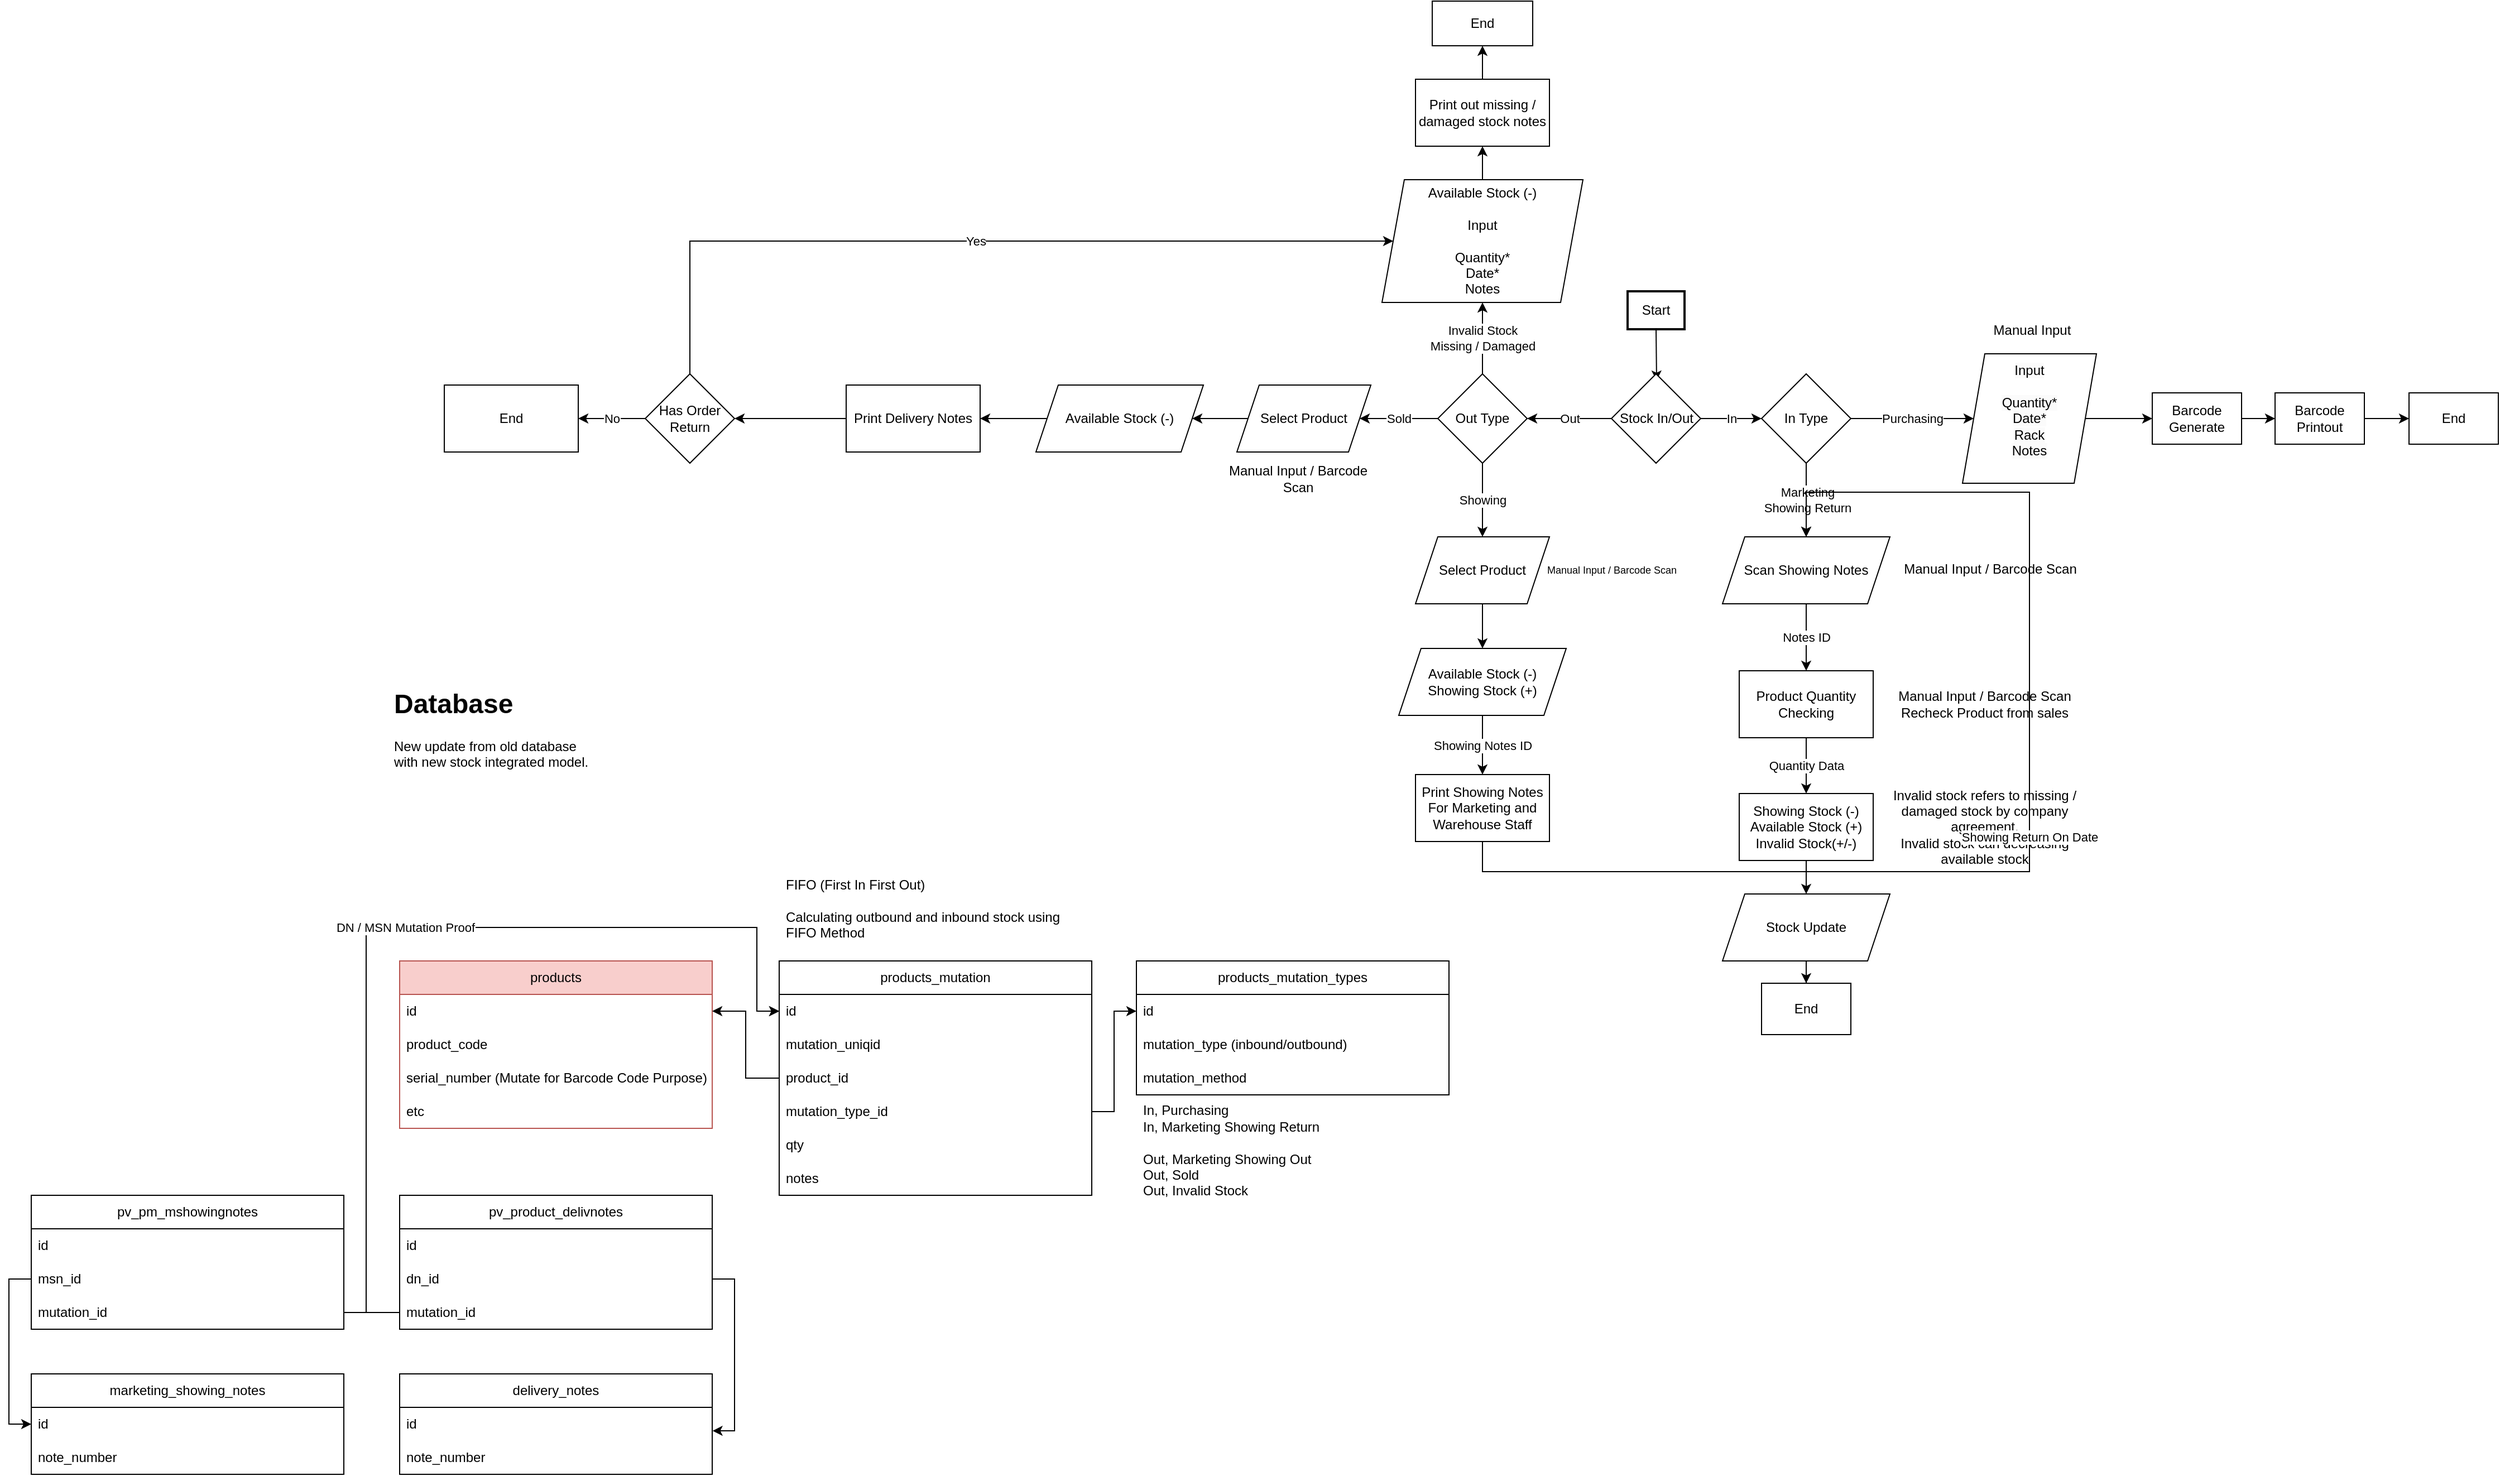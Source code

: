 <mxfile version="23.1.6" type="github" pages="3">
  <diagram name="Page-1" id="Dgui2ewjFFd2ueu6BchI">
    <mxGraphModel dx="4887" dy="2740" grid="1" gridSize="10" guides="1" tooltips="1" connect="1" arrows="1" fold="1" page="1" pageScale="1" pageWidth="850" pageHeight="1100" background="#FFFFFF" math="0" shadow="0">
      <root>
        <mxCell id="0" />
        <mxCell id="1" parent="0" />
        <mxCell id="I8S5nlit5bZTagVKDZSx-11" value="Start" style="whiteSpace=wrap;strokeWidth=2;" parent="1" vertex="1">
          <mxGeometry x="320" y="-70" width="51" height="34" as="geometry" />
        </mxCell>
        <mxCell id="I8S5nlit5bZTagVKDZSx-12" value="" style="endArrow=classic;html=1;rounded=0;exitX=0.5;exitY=1;exitDx=0;exitDy=0;" parent="1" source="I8S5nlit5bZTagVKDZSx-11" edge="1">
          <mxGeometry width="50" height="50" relative="1" as="geometry">
            <mxPoint x="320" y="80" as="sourcePoint" />
            <mxPoint x="346" y="10" as="targetPoint" />
          </mxGeometry>
        </mxCell>
        <mxCell id="I8S5nlit5bZTagVKDZSx-45" value="Out" style="edgeStyle=orthogonalEdgeStyle;rounded=0;orthogonalLoop=1;jettySize=auto;html=1;" parent="1" source="I8S5nlit5bZTagVKDZSx-14" target="I8S5nlit5bZTagVKDZSx-44" edge="1">
          <mxGeometry relative="1" as="geometry" />
        </mxCell>
        <mxCell id="I8S5nlit5bZTagVKDZSx-14" value="Stock In/Out" style="rhombus;whiteSpace=wrap;html=1;" parent="1" vertex="1">
          <mxGeometry x="305.5" y="4" width="80" height="80" as="geometry" />
        </mxCell>
        <mxCell id="I8S5nlit5bZTagVKDZSx-15" value="In" style="endArrow=classic;html=1;rounded=0;exitX=1;exitY=0.5;exitDx=0;exitDy=0;" parent="1" source="I8S5nlit5bZTagVKDZSx-14" edge="1">
          <mxGeometry width="50" height="50" relative="1" as="geometry">
            <mxPoint x="480" y="70" as="sourcePoint" />
            <mxPoint x="440" y="44" as="targetPoint" />
          </mxGeometry>
        </mxCell>
        <mxCell id="I8S5nlit5bZTagVKDZSx-21" value="Marketing &lt;br&gt;Showing Return" style="edgeStyle=orthogonalEdgeStyle;rounded=0;orthogonalLoop=1;jettySize=auto;html=1;" parent="1" source="I8S5nlit5bZTagVKDZSx-17" edge="1">
          <mxGeometry relative="1" as="geometry">
            <mxPoint x="480" y="150" as="targetPoint" />
          </mxGeometry>
        </mxCell>
        <mxCell id="I8S5nlit5bZTagVKDZSx-23" value="Purchasing" style="edgeStyle=orthogonalEdgeStyle;rounded=0;orthogonalLoop=1;jettySize=auto;html=1;entryX=0;entryY=0.5;entryDx=0;entryDy=0;" parent="1" source="I8S5nlit5bZTagVKDZSx-17" target="I8S5nlit5bZTagVKDZSx-52" edge="1">
          <mxGeometry relative="1" as="geometry">
            <mxPoint x="630" y="44" as="targetPoint" />
          </mxGeometry>
        </mxCell>
        <mxCell id="I8S5nlit5bZTagVKDZSx-17" value="In Type" style="rhombus;whiteSpace=wrap;html=1;" parent="1" vertex="1">
          <mxGeometry x="440" y="4" width="80" height="80" as="geometry" />
        </mxCell>
        <mxCell id="I8S5nlit5bZTagVKDZSx-31" value="End" style="rounded=0;whiteSpace=wrap;html=1;" parent="1" vertex="1">
          <mxGeometry x="1020" y="21" width="80" height="46" as="geometry" />
        </mxCell>
        <mxCell id="I8S5nlit5bZTagVKDZSx-34" value="Notes ID" style="edgeStyle=orthogonalEdgeStyle;rounded=0;orthogonalLoop=1;jettySize=auto;html=1;" parent="1" source="I8S5nlit5bZTagVKDZSx-32" target="I8S5nlit5bZTagVKDZSx-33" edge="1">
          <mxGeometry relative="1" as="geometry" />
        </mxCell>
        <mxCell id="I8S5nlit5bZTagVKDZSx-32" value="Scan Showing Notes" style="shape=parallelogram;perimeter=parallelogramPerimeter;whiteSpace=wrap;html=1;fixedSize=1;" parent="1" vertex="1">
          <mxGeometry x="405" y="150" width="150" height="60" as="geometry" />
        </mxCell>
        <mxCell id="I8S5nlit5bZTagVKDZSx-37" value="Quantity Data" style="edgeStyle=orthogonalEdgeStyle;rounded=0;orthogonalLoop=1;jettySize=auto;html=1;" parent="1" source="I8S5nlit5bZTagVKDZSx-33" target="I8S5nlit5bZTagVKDZSx-36" edge="1">
          <mxGeometry relative="1" as="geometry" />
        </mxCell>
        <mxCell id="I8S5nlit5bZTagVKDZSx-33" value="Product Quantity Checking" style="whiteSpace=wrap;html=1;" parent="1" vertex="1">
          <mxGeometry x="420" y="270" width="120" height="60" as="geometry" />
        </mxCell>
        <mxCell id="I8S5nlit5bZTagVKDZSx-41" value="" style="edgeStyle=orthogonalEdgeStyle;rounded=0;orthogonalLoop=1;jettySize=auto;html=1;" parent="1" source="I8S5nlit5bZTagVKDZSx-36" target="I8S5nlit5bZTagVKDZSx-40" edge="1">
          <mxGeometry relative="1" as="geometry" />
        </mxCell>
        <mxCell id="I8S5nlit5bZTagVKDZSx-36" value="Showing Stock (-)&lt;br&gt;Available Stock (+)&lt;br&gt;Invalid Stock(+/-)" style="whiteSpace=wrap;html=1;" parent="1" vertex="1">
          <mxGeometry x="420" y="380" width="120" height="60" as="geometry" />
        </mxCell>
        <mxCell id="I8S5nlit5bZTagVKDZSx-43" value="" style="edgeStyle=orthogonalEdgeStyle;rounded=0;orthogonalLoop=1;jettySize=auto;html=1;" parent="1" source="I8S5nlit5bZTagVKDZSx-40" target="I8S5nlit5bZTagVKDZSx-42" edge="1">
          <mxGeometry relative="1" as="geometry" />
        </mxCell>
        <mxCell id="I8S5nlit5bZTagVKDZSx-40" value="Stock Update" style="shape=parallelogram;perimeter=parallelogramPerimeter;whiteSpace=wrap;html=1;fixedSize=1;" parent="1" vertex="1">
          <mxGeometry x="405" y="470" width="150" height="60" as="geometry" />
        </mxCell>
        <mxCell id="I8S5nlit5bZTagVKDZSx-42" value="End" style="rounded=0;whiteSpace=wrap;html=1;" parent="1" vertex="1">
          <mxGeometry x="440" y="550" width="80" height="46" as="geometry" />
        </mxCell>
        <mxCell id="I8S5nlit5bZTagVKDZSx-47" value="Showing" style="edgeStyle=orthogonalEdgeStyle;rounded=0;orthogonalLoop=1;jettySize=auto;html=1;" parent="1" source="I8S5nlit5bZTagVKDZSx-44" target="I8S5nlit5bZTagVKDZSx-64" edge="1">
          <mxGeometry relative="1" as="geometry">
            <mxPoint x="190" y="160" as="targetPoint" />
          </mxGeometry>
        </mxCell>
        <mxCell id="I8S5nlit5bZTagVKDZSx-49" value="Sold" style="edgeStyle=orthogonalEdgeStyle;rounded=0;orthogonalLoop=1;jettySize=auto;html=1;" parent="1" source="I8S5nlit5bZTagVKDZSx-44" target="I8S5nlit5bZTagVKDZSx-72" edge="1">
          <mxGeometry relative="1" as="geometry">
            <mxPoint x="70" y="44" as="targetPoint" />
          </mxGeometry>
        </mxCell>
        <mxCell id="I8S5nlit5bZTagVKDZSx-51" value="Invalid Stock&lt;br&gt;Missing / Damaged" style="edgeStyle=orthogonalEdgeStyle;rounded=0;orthogonalLoop=1;jettySize=auto;html=1;entryX=0.5;entryY=1;entryDx=0;entryDy=0;" parent="1" source="I8S5nlit5bZTagVKDZSx-44" target="I8S5nlit5bZTagVKDZSx-56" edge="1">
          <mxGeometry relative="1" as="geometry">
            <mxPoint x="190" y="-86" as="targetPoint" />
          </mxGeometry>
        </mxCell>
        <mxCell id="I8S5nlit5bZTagVKDZSx-44" value="Out Type" style="rhombus;whiteSpace=wrap;html=1;" parent="1" vertex="1">
          <mxGeometry x="150" y="4" width="80" height="80" as="geometry" />
        </mxCell>
        <mxCell id="I8S5nlit5bZTagVKDZSx-52" value="&#xa;&lt;span style=&quot;color: rgb(0, 0, 0); font-family: Helvetica; font-size: 12px; font-style: normal; font-variant-ligatures: normal; font-variant-caps: normal; font-weight: 400; letter-spacing: normal; orphans: 2; text-align: center; text-indent: 0px; text-transform: none; widows: 2; word-spacing: 0px; -webkit-text-stroke-width: 0px; background-color: rgb(251, 251, 251); text-decoration-thickness: initial; text-decoration-style: initial; text-decoration-color: initial; float: none; display: inline !important;&quot;&gt;Input&lt;/span&gt;&lt;br style=&quot;border-color: var(--border-color); color: rgb(0, 0, 0); font-family: Helvetica; font-size: 12px; font-style: normal; font-variant-ligatures: normal; font-variant-caps: normal; font-weight: 400; letter-spacing: normal; orphans: 2; text-align: center; text-indent: 0px; text-transform: none; widows: 2; word-spacing: 0px; -webkit-text-stroke-width: 0px; background-color: rgb(251, 251, 251); text-decoration-thickness: initial; text-decoration-style: initial; text-decoration-color: initial;&quot;&gt;&lt;br style=&quot;border-color: var(--border-color); color: rgb(0, 0, 0); font-family: Helvetica; font-size: 12px; font-style: normal; font-variant-ligatures: normal; font-variant-caps: normal; font-weight: 400; letter-spacing: normal; orphans: 2; text-align: center; text-indent: 0px; text-transform: none; widows: 2; word-spacing: 0px; -webkit-text-stroke-width: 0px; background-color: rgb(251, 251, 251); text-decoration-thickness: initial; text-decoration-style: initial; text-decoration-color: initial;&quot;&gt;&lt;span style=&quot;color: rgb(0, 0, 0); font-family: Helvetica; font-size: 12px; font-style: normal; font-variant-ligatures: normal; font-variant-caps: normal; font-weight: 400; letter-spacing: normal; orphans: 2; text-align: center; text-indent: 0px; text-transform: none; widows: 2; word-spacing: 0px; -webkit-text-stroke-width: 0px; background-color: rgb(251, 251, 251); text-decoration-thickness: initial; text-decoration-style: initial; text-decoration-color: initial; float: none; display: inline !important;&quot;&gt;Quantity*&lt;/span&gt;&lt;br style=&quot;border-color: var(--border-color); color: rgb(0, 0, 0); font-family: Helvetica; font-size: 12px; font-style: normal; font-variant-ligatures: normal; font-variant-caps: normal; font-weight: 400; letter-spacing: normal; orphans: 2; text-align: center; text-indent: 0px; text-transform: none; widows: 2; word-spacing: 0px; -webkit-text-stroke-width: 0px; background-color: rgb(251, 251, 251); text-decoration-thickness: initial; text-decoration-style: initial; text-decoration-color: initial;&quot;&gt;&lt;span style=&quot;color: rgb(0, 0, 0); font-family: Helvetica; font-size: 12px; font-style: normal; font-variant-ligatures: normal; font-variant-caps: normal; font-weight: 400; letter-spacing: normal; orphans: 2; text-align: center; text-indent: 0px; text-transform: none; widows: 2; word-spacing: 0px; -webkit-text-stroke-width: 0px; background-color: rgb(251, 251, 251); text-decoration-thickness: initial; text-decoration-style: initial; text-decoration-color: initial; float: none; display: inline !important;&quot;&gt;Date*&lt;/span&gt;&lt;br style=&quot;border-color: var(--border-color); color: rgb(0, 0, 0); font-family: Helvetica; font-size: 12px; font-style: normal; font-variant-ligatures: normal; font-variant-caps: normal; font-weight: 400; letter-spacing: normal; orphans: 2; text-align: center; text-indent: 0px; text-transform: none; widows: 2; word-spacing: 0px; -webkit-text-stroke-width: 0px; background-color: rgb(251, 251, 251); text-decoration-thickness: initial; text-decoration-style: initial; text-decoration-color: initial;&quot;&gt;&lt;span style=&quot;color: rgb(0, 0, 0); font-family: Helvetica; font-size: 12px; font-style: normal; font-variant-ligatures: normal; font-variant-caps: normal; font-weight: 400; letter-spacing: normal; orphans: 2; text-align: center; text-indent: 0px; text-transform: none; widows: 2; word-spacing: 0px; -webkit-text-stroke-width: 0px; background-color: rgb(251, 251, 251); text-decoration-thickness: initial; text-decoration-style: initial; text-decoration-color: initial; float: none; display: inline !important;&quot;&gt;Rack&lt;/span&gt;&lt;br style=&quot;border-color: var(--border-color); color: rgb(0, 0, 0); font-family: Helvetica; font-size: 12px; font-style: normal; font-variant-ligatures: normal; font-variant-caps: normal; font-weight: 400; letter-spacing: normal; orphans: 2; text-align: center; text-indent: 0px; text-transform: none; widows: 2; word-spacing: 0px; -webkit-text-stroke-width: 0px; background-color: rgb(251, 251, 251); text-decoration-thickness: initial; text-decoration-style: initial; text-decoration-color: initial;&quot;&gt;&lt;span style=&quot;color: rgb(0, 0, 0); font-family: Helvetica; font-size: 12px; font-style: normal; font-variant-ligatures: normal; font-variant-caps: normal; font-weight: 400; letter-spacing: normal; orphans: 2; text-align: center; text-indent: 0px; text-transform: none; widows: 2; word-spacing: 0px; -webkit-text-stroke-width: 0px; background-color: rgb(251, 251, 251); text-decoration-thickness: initial; text-decoration-style: initial; text-decoration-color: initial; float: none; display: inline !important;&quot;&gt;Notes&lt;/span&gt;&#xa;&#xa;" style="shape=parallelogram;perimeter=parallelogramPerimeter;whiteSpace=wrap;html=1;fixedSize=1;" parent="1" vertex="1">
          <mxGeometry x="620" y="-14" width="120" height="116" as="geometry" />
        </mxCell>
        <mxCell id="I8S5nlit5bZTagVKDZSx-53" value="Manual Input" style="text;html=1;align=center;verticalAlign=middle;whiteSpace=wrap;rounded=0;" parent="1" vertex="1">
          <mxGeometry x="625" y="-50" width="115" height="30" as="geometry" />
        </mxCell>
        <mxCell id="I8S5nlit5bZTagVKDZSx-54" value="Invalid stock refers to missing / damaged stock by company agreement.&lt;br&gt;Invalid stock can decreasing available stock" style="text;html=1;align=center;verticalAlign=middle;whiteSpace=wrap;rounded=0;" parent="1" vertex="1">
          <mxGeometry x="555" y="356.5" width="170" height="107" as="geometry" />
        </mxCell>
        <mxCell id="I8S5nlit5bZTagVKDZSx-55" value="Manual Input / Barcode Scan" style="text;html=1;align=center;verticalAlign=middle;whiteSpace=wrap;rounded=0;" parent="1" vertex="1">
          <mxGeometry x="560" y="164" width="170" height="30" as="geometry" />
        </mxCell>
        <mxCell id="I8S5nlit5bZTagVKDZSx-59" value="" style="edgeStyle=orthogonalEdgeStyle;rounded=0;orthogonalLoop=1;jettySize=auto;html=1;" parent="1" source="I8S5nlit5bZTagVKDZSx-56" target="I8S5nlit5bZTagVKDZSx-58" edge="1">
          <mxGeometry relative="1" as="geometry" />
        </mxCell>
        <mxCell id="I8S5nlit5bZTagVKDZSx-56" value="Available Stock (-)&lt;br&gt;&lt;br&gt;Input&lt;br&gt;&lt;br&gt;Quantity*&lt;br&gt;Date*&lt;br&gt;Notes" style="shape=parallelogram;perimeter=parallelogramPerimeter;whiteSpace=wrap;html=1;fixedSize=1;" parent="1" vertex="1">
          <mxGeometry x="100" y="-170" width="180" height="110" as="geometry" />
        </mxCell>
        <mxCell id="I8S5nlit5bZTagVKDZSx-61" value="" style="edgeStyle=orthogonalEdgeStyle;rounded=0;orthogonalLoop=1;jettySize=auto;html=1;" parent="1" source="I8S5nlit5bZTagVKDZSx-58" target="I8S5nlit5bZTagVKDZSx-60" edge="1">
          <mxGeometry relative="1" as="geometry" />
        </mxCell>
        <mxCell id="I8S5nlit5bZTagVKDZSx-58" value="Print out missing / damaged stock notes" style="whiteSpace=wrap;html=1;" parent="1" vertex="1">
          <mxGeometry x="130" y="-260" width="120" height="60" as="geometry" />
        </mxCell>
        <mxCell id="I8S5nlit5bZTagVKDZSx-60" value="End" style="whiteSpace=wrap;html=1;" parent="1" vertex="1">
          <mxGeometry x="145" y="-330" width="90" height="40" as="geometry" />
        </mxCell>
        <mxCell id="I8S5nlit5bZTagVKDZSx-63" value="Manual Input / Barcode Scan&lt;br&gt;Recheck Product from sales" style="text;html=1;align=center;verticalAlign=middle;whiteSpace=wrap;rounded=0;" parent="1" vertex="1">
          <mxGeometry x="555" y="285" width="170" height="30" as="geometry" />
        </mxCell>
        <mxCell id="I8S5nlit5bZTagVKDZSx-67" value="" style="edgeStyle=orthogonalEdgeStyle;rounded=0;orthogonalLoop=1;jettySize=auto;html=1;" parent="1" source="I8S5nlit5bZTagVKDZSx-64" target="I8S5nlit5bZTagVKDZSx-66" edge="1">
          <mxGeometry relative="1" as="geometry" />
        </mxCell>
        <mxCell id="I8S5nlit5bZTagVKDZSx-64" value="Select Product" style="shape=parallelogram;perimeter=parallelogramPerimeter;whiteSpace=wrap;html=1;fixedSize=1;" parent="1" vertex="1">
          <mxGeometry x="130" y="150" width="120" height="60" as="geometry" />
        </mxCell>
        <mxCell id="I8S5nlit5bZTagVKDZSx-65" value="Manual Input / Barcode Scan" style="text;html=1;align=center;verticalAlign=middle;whiteSpace=wrap;rounded=0;fontSize=9;" parent="1" vertex="1">
          <mxGeometry x="241" y="172.5" width="130" height="15" as="geometry" />
        </mxCell>
        <mxCell id="I8S5nlit5bZTagVKDZSx-70" value="Showing Notes ID" style="edgeStyle=orthogonalEdgeStyle;rounded=0;orthogonalLoop=1;jettySize=auto;html=1;" parent="1" source="I8S5nlit5bZTagVKDZSx-66" target="I8S5nlit5bZTagVKDZSx-69" edge="1">
          <mxGeometry relative="1" as="geometry" />
        </mxCell>
        <mxCell id="I8S5nlit5bZTagVKDZSx-66" value="Available Stock (-)&lt;br&gt;Showing Stock (+)" style="shape=parallelogram;perimeter=parallelogramPerimeter;whiteSpace=wrap;html=1;fixedSize=1;" parent="1" vertex="1">
          <mxGeometry x="115" y="250" width="150" height="60" as="geometry" />
        </mxCell>
        <mxCell id="I8S5nlit5bZTagVKDZSx-69" value="Print Showing Notes&lt;br&gt;For Marketing and Warehouse Staff" style="whiteSpace=wrap;html=1;" parent="1" vertex="1">
          <mxGeometry x="130" y="363" width="120" height="60" as="geometry" />
        </mxCell>
        <mxCell id="I8S5nlit5bZTagVKDZSx-71" value="Showing Return On Date" style="endArrow=classic;html=1;rounded=0;exitX=0.5;exitY=1;exitDx=0;exitDy=0;entryX=0.5;entryY=0;entryDx=0;entryDy=0;" parent="1" source="I8S5nlit5bZTagVKDZSx-69" target="I8S5nlit5bZTagVKDZSx-32" edge="1">
          <mxGeometry width="50" height="50" relative="1" as="geometry">
            <mxPoint x="180" y="450" as="sourcePoint" />
            <mxPoint x="680" y="110" as="targetPoint" />
            <Array as="points">
              <mxPoint x="190" y="450" />
              <mxPoint x="680" y="450" />
              <mxPoint x="680" y="110" />
              <mxPoint x="480" y="110" />
            </Array>
          </mxGeometry>
        </mxCell>
        <mxCell id="I8S5nlit5bZTagVKDZSx-75" value="" style="edgeStyle=orthogonalEdgeStyle;rounded=0;orthogonalLoop=1;jettySize=auto;html=1;" parent="1" source="I8S5nlit5bZTagVKDZSx-72" target="I8S5nlit5bZTagVKDZSx-74" edge="1">
          <mxGeometry relative="1" as="geometry" />
        </mxCell>
        <mxCell id="I8S5nlit5bZTagVKDZSx-72" value="Select Product" style="shape=parallelogram;perimeter=parallelogramPerimeter;whiteSpace=wrap;html=1;fixedSize=1;" parent="1" vertex="1">
          <mxGeometry x="-30" y="14" width="120" height="60" as="geometry" />
        </mxCell>
        <mxCell id="I8S5nlit5bZTagVKDZSx-73" value="Manual Input / Barcode Scan" style="text;html=1;align=center;verticalAlign=middle;whiteSpace=wrap;rounded=0;fontSize=12;" parent="1" vertex="1">
          <mxGeometry x="-40" y="90" width="130" height="15" as="geometry" />
        </mxCell>
        <mxCell id="I8S5nlit5bZTagVKDZSx-77" value="" style="edgeStyle=orthogonalEdgeStyle;rounded=0;orthogonalLoop=1;jettySize=auto;html=1;" parent="1" source="I8S5nlit5bZTagVKDZSx-74" target="I8S5nlit5bZTagVKDZSx-76" edge="1">
          <mxGeometry relative="1" as="geometry" />
        </mxCell>
        <mxCell id="I8S5nlit5bZTagVKDZSx-74" value="Available Stock (-)" style="shape=parallelogram;perimeter=parallelogramPerimeter;whiteSpace=wrap;html=1;fixedSize=1;" parent="1" vertex="1">
          <mxGeometry x="-210" y="14" width="150" height="60" as="geometry" />
        </mxCell>
        <mxCell id="I8S5nlit5bZTagVKDZSx-87" value="" style="edgeStyle=orthogonalEdgeStyle;rounded=0;orthogonalLoop=1;jettySize=auto;html=1;" parent="1" source="I8S5nlit5bZTagVKDZSx-76" target="I8S5nlit5bZTagVKDZSx-86" edge="1">
          <mxGeometry relative="1" as="geometry" />
        </mxCell>
        <mxCell id="I8S5nlit5bZTagVKDZSx-76" value="Print Delivery Notes" style="whiteSpace=wrap;html=1;" parent="1" vertex="1">
          <mxGeometry x="-380" y="14" width="120" height="60" as="geometry" />
        </mxCell>
        <mxCell id="I8S5nlit5bZTagVKDZSx-82" value="" style="edgeStyle=orthogonalEdgeStyle;rounded=0;orthogonalLoop=1;jettySize=auto;html=1;exitX=1;exitY=0.5;exitDx=0;exitDy=0;" parent="1" source="I8S5nlit5bZTagVKDZSx-52" target="I8S5nlit5bZTagVKDZSx-81" edge="1">
          <mxGeometry relative="1" as="geometry">
            <mxPoint x="730" y="44" as="sourcePoint" />
            <mxPoint x="830" y="44.0" as="targetPoint" />
          </mxGeometry>
        </mxCell>
        <mxCell id="I8S5nlit5bZTagVKDZSx-84" value="" style="edgeStyle=orthogonalEdgeStyle;rounded=0;orthogonalLoop=1;jettySize=auto;html=1;" parent="1" source="I8S5nlit5bZTagVKDZSx-81" target="I8S5nlit5bZTagVKDZSx-83" edge="1">
          <mxGeometry relative="1" as="geometry" />
        </mxCell>
        <mxCell id="I8S5nlit5bZTagVKDZSx-81" value="Barcode Generate" style="rounded=0;whiteSpace=wrap;html=1;" parent="1" vertex="1">
          <mxGeometry x="790" y="21" width="80" height="46" as="geometry" />
        </mxCell>
        <mxCell id="I8S5nlit5bZTagVKDZSx-85" value="" style="edgeStyle=orthogonalEdgeStyle;rounded=0;orthogonalLoop=1;jettySize=auto;html=1;" parent="1" source="I8S5nlit5bZTagVKDZSx-83" target="I8S5nlit5bZTagVKDZSx-31" edge="1">
          <mxGeometry relative="1" as="geometry" />
        </mxCell>
        <mxCell id="I8S5nlit5bZTagVKDZSx-83" value="Barcode Printout" style="rounded=0;whiteSpace=wrap;html=1;" parent="1" vertex="1">
          <mxGeometry x="900" y="21" width="80" height="46" as="geometry" />
        </mxCell>
        <mxCell id="I8S5nlit5bZTagVKDZSx-89" value="Yes" style="edgeStyle=orthogonalEdgeStyle;rounded=0;orthogonalLoop=1;jettySize=auto;html=1;entryX=0;entryY=0.5;entryDx=0;entryDy=0;" parent="1" source="I8S5nlit5bZTagVKDZSx-86" target="I8S5nlit5bZTagVKDZSx-56" edge="1">
          <mxGeometry relative="1" as="geometry">
            <mxPoint x="-520" y="-70" as="targetPoint" />
            <Array as="points">
              <mxPoint x="-520" y="-115" />
            </Array>
          </mxGeometry>
        </mxCell>
        <mxCell id="I8S5nlit5bZTagVKDZSx-91" value="No" style="edgeStyle=orthogonalEdgeStyle;rounded=0;orthogonalLoop=1;jettySize=auto;html=1;" parent="1" source="I8S5nlit5bZTagVKDZSx-86" target="I8S5nlit5bZTagVKDZSx-90" edge="1">
          <mxGeometry relative="1" as="geometry" />
        </mxCell>
        <mxCell id="I8S5nlit5bZTagVKDZSx-86" value="Has Order Return" style="rhombus;whiteSpace=wrap;html=1;" parent="1" vertex="1">
          <mxGeometry x="-560" y="4" width="80" height="80" as="geometry" />
        </mxCell>
        <mxCell id="I8S5nlit5bZTagVKDZSx-90" value="End" style="whiteSpace=wrap;html=1;" parent="1" vertex="1">
          <mxGeometry x="-740" y="14" width="120" height="60" as="geometry" />
        </mxCell>
        <mxCell id="I8S5nlit5bZTagVKDZSx-92" value="&lt;h1&gt;Database&lt;/h1&gt;&lt;p&gt;New update from old database with new stock integrated model.&lt;/p&gt;" style="text;html=1;spacing=5;spacingTop=-20;whiteSpace=wrap;overflow=hidden;rounded=0;" parent="1" vertex="1">
          <mxGeometry x="-790" y="280" width="190" height="120" as="geometry" />
        </mxCell>
        <mxCell id="I8S5nlit5bZTagVKDZSx-93" value="products" style="swimlane;fontStyle=0;childLayout=stackLayout;horizontal=1;startSize=30;horizontalStack=0;resizeParent=1;resizeParentMax=0;resizeLast=0;collapsible=1;marginBottom=0;whiteSpace=wrap;html=1;fillColor=#f8cecc;strokeColor=#b85450;" parent="1" vertex="1">
          <mxGeometry x="-780" y="530" width="280" height="150" as="geometry" />
        </mxCell>
        <mxCell id="I8S5nlit5bZTagVKDZSx-94" value="id" style="text;strokeColor=none;fillColor=none;align=left;verticalAlign=middle;spacingLeft=4;spacingRight=4;overflow=hidden;points=[[0,0.5],[1,0.5]];portConstraint=eastwest;rotatable=0;whiteSpace=wrap;html=1;" parent="I8S5nlit5bZTagVKDZSx-93" vertex="1">
          <mxGeometry y="30" width="280" height="30" as="geometry" />
        </mxCell>
        <mxCell id="I8S5nlit5bZTagVKDZSx-95" value="product_code" style="text;strokeColor=none;fillColor=none;align=left;verticalAlign=middle;spacingLeft=4;spacingRight=4;overflow=hidden;points=[[0,0.5],[1,0.5]];portConstraint=eastwest;rotatable=0;whiteSpace=wrap;html=1;" parent="I8S5nlit5bZTagVKDZSx-93" vertex="1">
          <mxGeometry y="60" width="280" height="30" as="geometry" />
        </mxCell>
        <mxCell id="I8S5nlit5bZTagVKDZSx-98" value="serial_number (Mutate for Barcode Code Purpose)" style="text;strokeColor=none;fillColor=none;align=left;verticalAlign=middle;spacingLeft=4;spacingRight=4;overflow=hidden;points=[[0,0.5],[1,0.5]];portConstraint=eastwest;rotatable=0;whiteSpace=wrap;html=1;" parent="I8S5nlit5bZTagVKDZSx-93" vertex="1">
          <mxGeometry y="90" width="280" height="30" as="geometry" />
        </mxCell>
        <mxCell id="I8S5nlit5bZTagVKDZSx-96" value="etc" style="text;strokeColor=none;fillColor=none;align=left;verticalAlign=middle;spacingLeft=4;spacingRight=4;overflow=hidden;points=[[0,0.5],[1,0.5]];portConstraint=eastwest;rotatable=0;whiteSpace=wrap;html=1;" parent="I8S5nlit5bZTagVKDZSx-93" vertex="1">
          <mxGeometry y="120" width="280" height="30" as="geometry" />
        </mxCell>
        <mxCell id="I8S5nlit5bZTagVKDZSx-102" value="products_mutation" style="swimlane;fontStyle=0;childLayout=stackLayout;horizontal=1;startSize=30;horizontalStack=0;resizeParent=1;resizeParentMax=0;resizeLast=0;collapsible=1;marginBottom=0;whiteSpace=wrap;html=1;" parent="1" vertex="1">
          <mxGeometry x="-440" y="530" width="280" height="210" as="geometry" />
        </mxCell>
        <mxCell id="I8S5nlit5bZTagVKDZSx-103" value="id" style="text;strokeColor=none;fillColor=none;align=left;verticalAlign=middle;spacingLeft=4;spacingRight=4;overflow=hidden;points=[[0,0.5],[1,0.5]];portConstraint=eastwest;rotatable=0;whiteSpace=wrap;html=1;" parent="I8S5nlit5bZTagVKDZSx-102" vertex="1">
          <mxGeometry y="30" width="280" height="30" as="geometry" />
        </mxCell>
        <mxCell id="I8S5nlit5bZTagVKDZSx-104" value="mutation_uniqid" style="text;strokeColor=none;fillColor=none;align=left;verticalAlign=middle;spacingLeft=4;spacingRight=4;overflow=hidden;points=[[0,0.5],[1,0.5]];portConstraint=eastwest;rotatable=0;whiteSpace=wrap;html=1;" parent="I8S5nlit5bZTagVKDZSx-102" vertex="1">
          <mxGeometry y="60" width="280" height="30" as="geometry" />
        </mxCell>
        <mxCell id="I8S5nlit5bZTagVKDZSx-107" value="product_id" style="text;strokeColor=none;fillColor=none;align=left;verticalAlign=middle;spacingLeft=4;spacingRight=4;overflow=hidden;points=[[0,0.5],[1,0.5]];portConstraint=eastwest;rotatable=0;whiteSpace=wrap;html=1;" parent="I8S5nlit5bZTagVKDZSx-102" vertex="1">
          <mxGeometry y="90" width="280" height="30" as="geometry" />
        </mxCell>
        <mxCell id="I8S5nlit5bZTagVKDZSx-105" value="mutation_type_id" style="text;strokeColor=none;fillColor=none;align=left;verticalAlign=middle;spacingLeft=4;spacingRight=4;overflow=hidden;points=[[0,0.5],[1,0.5]];portConstraint=eastwest;rotatable=0;whiteSpace=wrap;html=1;" parent="I8S5nlit5bZTagVKDZSx-102" vertex="1">
          <mxGeometry y="120" width="280" height="30" as="geometry" />
        </mxCell>
        <mxCell id="I8S5nlit5bZTagVKDZSx-106" value="qty" style="text;strokeColor=none;fillColor=none;align=left;verticalAlign=middle;spacingLeft=4;spacingRight=4;overflow=hidden;points=[[0,0.5],[1,0.5]];portConstraint=eastwest;rotatable=0;whiteSpace=wrap;html=1;" parent="I8S5nlit5bZTagVKDZSx-102" vertex="1">
          <mxGeometry y="150" width="280" height="30" as="geometry" />
        </mxCell>
        <mxCell id="I8S5nlit5bZTagVKDZSx-108" value="notes" style="text;strokeColor=none;fillColor=none;align=left;verticalAlign=middle;spacingLeft=4;spacingRight=4;overflow=hidden;points=[[0,0.5],[1,0.5]];portConstraint=eastwest;rotatable=0;whiteSpace=wrap;html=1;" parent="I8S5nlit5bZTagVKDZSx-102" vertex="1">
          <mxGeometry y="180" width="280" height="30" as="geometry" />
        </mxCell>
        <mxCell id="I8S5nlit5bZTagVKDZSx-109" style="edgeStyle=orthogonalEdgeStyle;rounded=0;orthogonalLoop=1;jettySize=auto;html=1;" parent="1" source="I8S5nlit5bZTagVKDZSx-107" target="I8S5nlit5bZTagVKDZSx-94" edge="1">
          <mxGeometry relative="1" as="geometry" />
        </mxCell>
        <mxCell id="I8S5nlit5bZTagVKDZSx-111" value="FIFO (First In First Out)&lt;br&gt;&lt;br&gt;Calculating outbound and inbound stock using FIFO Method" style="text;strokeColor=none;fillColor=none;align=left;verticalAlign=middle;spacingLeft=4;spacingRight=4;overflow=hidden;points=[[0,0.5],[1,0.5]];portConstraint=eastwest;rotatable=0;whiteSpace=wrap;html=1;" parent="1" vertex="1">
          <mxGeometry x="-440" y="450" width="280" height="65" as="geometry" />
        </mxCell>
        <mxCell id="I8S5nlit5bZTagVKDZSx-112" value="products_mutation_types" style="swimlane;fontStyle=0;childLayout=stackLayout;horizontal=1;startSize=30;horizontalStack=0;resizeParent=1;resizeParentMax=0;resizeLast=0;collapsible=1;marginBottom=0;whiteSpace=wrap;html=1;" parent="1" vertex="1">
          <mxGeometry x="-120" y="530" width="280" height="120" as="geometry" />
        </mxCell>
        <mxCell id="I8S5nlit5bZTagVKDZSx-113" value="id" style="text;strokeColor=none;fillColor=none;align=left;verticalAlign=middle;spacingLeft=4;spacingRight=4;overflow=hidden;points=[[0,0.5],[1,0.5]];portConstraint=eastwest;rotatable=0;whiteSpace=wrap;html=1;" parent="I8S5nlit5bZTagVKDZSx-112" vertex="1">
          <mxGeometry y="30" width="280" height="30" as="geometry" />
        </mxCell>
        <mxCell id="I8S5nlit5bZTagVKDZSx-116" value="mutation_type (inbound/outbound)" style="text;strokeColor=none;fillColor=none;align=left;verticalAlign=middle;spacingLeft=4;spacingRight=4;overflow=hidden;points=[[0,0.5],[1,0.5]];portConstraint=eastwest;rotatable=0;whiteSpace=wrap;html=1;" parent="I8S5nlit5bZTagVKDZSx-112" vertex="1">
          <mxGeometry y="60" width="280" height="30" as="geometry" />
        </mxCell>
        <mxCell id="I8S5nlit5bZTagVKDZSx-121" value="mutation_method" style="text;strokeColor=none;fillColor=none;align=left;verticalAlign=middle;spacingLeft=4;spacingRight=4;overflow=hidden;points=[[0,0.5],[1,0.5]];portConstraint=eastwest;rotatable=0;whiteSpace=wrap;html=1;" parent="I8S5nlit5bZTagVKDZSx-112" vertex="1">
          <mxGeometry y="90" width="280" height="30" as="geometry" />
        </mxCell>
        <mxCell id="I8S5nlit5bZTagVKDZSx-119" style="edgeStyle=orthogonalEdgeStyle;rounded=0;orthogonalLoop=1;jettySize=auto;html=1;entryX=0;entryY=0.5;entryDx=0;entryDy=0;" parent="1" source="I8S5nlit5bZTagVKDZSx-105" target="I8S5nlit5bZTagVKDZSx-113" edge="1">
          <mxGeometry relative="1" as="geometry" />
        </mxCell>
        <mxCell id="I8S5nlit5bZTagVKDZSx-120" value="In, Purchasing&lt;br&gt;In, Marketing Showing Return&lt;br&gt;&lt;br&gt;Out, Marketing Showing Out&lt;br&gt;Out, Sold&lt;br&gt;Out, Invalid Stock" style="text;strokeColor=none;fillColor=none;align=left;verticalAlign=middle;spacingLeft=4;spacingRight=4;overflow=hidden;points=[[0,0.5],[1,0.5]];portConstraint=eastwest;rotatable=0;whiteSpace=wrap;html=1;" parent="1" vertex="1">
          <mxGeometry x="-120" y="650" width="280" height="100" as="geometry" />
        </mxCell>
        <mxCell id="I8S5nlit5bZTagVKDZSx-122" value="delivery_notes" style="swimlane;fontStyle=0;childLayout=stackLayout;horizontal=1;startSize=30;horizontalStack=0;resizeParent=1;resizeParentMax=0;resizeLast=0;collapsible=1;marginBottom=0;whiteSpace=wrap;html=1;" parent="1" vertex="1">
          <mxGeometry x="-780" y="900" width="280" height="90" as="geometry" />
        </mxCell>
        <mxCell id="I8S5nlit5bZTagVKDZSx-123" value="id" style="text;strokeColor=none;fillColor=none;align=left;verticalAlign=middle;spacingLeft=4;spacingRight=4;overflow=hidden;points=[[0,0.5],[1,0.5]];portConstraint=eastwest;rotatable=0;whiteSpace=wrap;html=1;" parent="I8S5nlit5bZTagVKDZSx-122" vertex="1">
          <mxGeometry y="30" width="280" height="30" as="geometry" />
        </mxCell>
        <mxCell id="I8S5nlit5bZTagVKDZSx-124" value="note_number" style="text;strokeColor=none;fillColor=none;align=left;verticalAlign=middle;spacingLeft=4;spacingRight=4;overflow=hidden;points=[[0,0.5],[1,0.5]];portConstraint=eastwest;rotatable=0;whiteSpace=wrap;html=1;" parent="I8S5nlit5bZTagVKDZSx-122" vertex="1">
          <mxGeometry y="60" width="280" height="30" as="geometry" />
        </mxCell>
        <mxCell id="I8S5nlit5bZTagVKDZSx-127" value="pv_product_delivnotes" style="swimlane;fontStyle=0;childLayout=stackLayout;horizontal=1;startSize=30;horizontalStack=0;resizeParent=1;resizeParentMax=0;resizeLast=0;collapsible=1;marginBottom=0;whiteSpace=wrap;html=1;" parent="1" vertex="1">
          <mxGeometry x="-780" y="740" width="280" height="120" as="geometry" />
        </mxCell>
        <mxCell id="I8S5nlit5bZTagVKDZSx-128" value="id" style="text;strokeColor=none;fillColor=none;align=left;verticalAlign=middle;spacingLeft=4;spacingRight=4;overflow=hidden;points=[[0,0.5],[1,0.5]];portConstraint=eastwest;rotatable=0;whiteSpace=wrap;html=1;" parent="I8S5nlit5bZTagVKDZSx-127" vertex="1">
          <mxGeometry y="30" width="280" height="30" as="geometry" />
        </mxCell>
        <mxCell id="I8S5nlit5bZTagVKDZSx-129" value="dn_id" style="text;strokeColor=none;fillColor=none;align=left;verticalAlign=middle;spacingLeft=4;spacingRight=4;overflow=hidden;points=[[0,0.5],[1,0.5]];portConstraint=eastwest;rotatable=0;whiteSpace=wrap;html=1;" parent="I8S5nlit5bZTagVKDZSx-127" vertex="1">
          <mxGeometry y="60" width="280" height="30" as="geometry" />
        </mxCell>
        <mxCell id="I8S5nlit5bZTagVKDZSx-130" value="mutation_id" style="text;strokeColor=none;fillColor=none;align=left;verticalAlign=middle;spacingLeft=4;spacingRight=4;overflow=hidden;points=[[0,0.5],[1,0.5]];portConstraint=eastwest;rotatable=0;whiteSpace=wrap;html=1;" parent="I8S5nlit5bZTagVKDZSx-127" vertex="1">
          <mxGeometry y="90" width="280" height="30" as="geometry" />
        </mxCell>
        <mxCell id="I8S5nlit5bZTagVKDZSx-135" style="edgeStyle=orthogonalEdgeStyle;rounded=0;orthogonalLoop=1;jettySize=auto;html=1;exitX=1;exitY=0.5;exitDx=0;exitDy=0;entryX=1.001;entryY=0.701;entryDx=0;entryDy=0;entryPerimeter=0;" parent="1" source="I8S5nlit5bZTagVKDZSx-129" target="I8S5nlit5bZTagVKDZSx-123" edge="1">
          <mxGeometry relative="1" as="geometry" />
        </mxCell>
        <mxCell id="I8S5nlit5bZTagVKDZSx-136" value="marketing_showing_notes" style="swimlane;fontStyle=0;childLayout=stackLayout;horizontal=1;startSize=30;horizontalStack=0;resizeParent=1;resizeParentMax=0;resizeLast=0;collapsible=1;marginBottom=0;whiteSpace=wrap;html=1;" parent="1" vertex="1">
          <mxGeometry x="-1110" y="900" width="280" height="90" as="geometry" />
        </mxCell>
        <mxCell id="I8S5nlit5bZTagVKDZSx-137" value="id" style="text;strokeColor=none;fillColor=none;align=left;verticalAlign=middle;spacingLeft=4;spacingRight=4;overflow=hidden;points=[[0,0.5],[1,0.5]];portConstraint=eastwest;rotatable=0;whiteSpace=wrap;html=1;" parent="I8S5nlit5bZTagVKDZSx-136" vertex="1">
          <mxGeometry y="30" width="280" height="30" as="geometry" />
        </mxCell>
        <mxCell id="I8S5nlit5bZTagVKDZSx-138" value="note_number" style="text;strokeColor=none;fillColor=none;align=left;verticalAlign=middle;spacingLeft=4;spacingRight=4;overflow=hidden;points=[[0,0.5],[1,0.5]];portConstraint=eastwest;rotatable=0;whiteSpace=wrap;html=1;" parent="I8S5nlit5bZTagVKDZSx-136" vertex="1">
          <mxGeometry y="60" width="280" height="30" as="geometry" />
        </mxCell>
        <mxCell id="I8S5nlit5bZTagVKDZSx-139" value="pv_pm_mshowingnotes" style="swimlane;fontStyle=0;childLayout=stackLayout;horizontal=1;startSize=30;horizontalStack=0;resizeParent=1;resizeParentMax=0;resizeLast=0;collapsible=1;marginBottom=0;whiteSpace=wrap;html=1;" parent="1" vertex="1">
          <mxGeometry x="-1110" y="740" width="280" height="120" as="geometry" />
        </mxCell>
        <mxCell id="I8S5nlit5bZTagVKDZSx-140" value="id" style="text;strokeColor=none;fillColor=none;align=left;verticalAlign=middle;spacingLeft=4;spacingRight=4;overflow=hidden;points=[[0,0.5],[1,0.5]];portConstraint=eastwest;rotatable=0;whiteSpace=wrap;html=1;" parent="I8S5nlit5bZTagVKDZSx-139" vertex="1">
          <mxGeometry y="30" width="280" height="30" as="geometry" />
        </mxCell>
        <mxCell id="I8S5nlit5bZTagVKDZSx-141" value="msn_id" style="text;strokeColor=none;fillColor=none;align=left;verticalAlign=middle;spacingLeft=4;spacingRight=4;overflow=hidden;points=[[0,0.5],[1,0.5]];portConstraint=eastwest;rotatable=0;whiteSpace=wrap;html=1;" parent="I8S5nlit5bZTagVKDZSx-139" vertex="1">
          <mxGeometry y="60" width="280" height="30" as="geometry" />
        </mxCell>
        <mxCell id="I8S5nlit5bZTagVKDZSx-142" value="mutation_id" style="text;strokeColor=none;fillColor=none;align=left;verticalAlign=middle;spacingLeft=4;spacingRight=4;overflow=hidden;points=[[0,0.5],[1,0.5]];portConstraint=eastwest;rotatable=0;whiteSpace=wrap;html=1;" parent="I8S5nlit5bZTagVKDZSx-139" vertex="1">
          <mxGeometry y="90" width="280" height="30" as="geometry" />
        </mxCell>
        <mxCell id="I8S5nlit5bZTagVKDZSx-143" style="edgeStyle=orthogonalEdgeStyle;rounded=0;orthogonalLoop=1;jettySize=auto;html=1;exitX=0;exitY=0.5;exitDx=0;exitDy=0;entryX=0;entryY=0.5;entryDx=0;entryDy=0;" parent="1" source="I8S5nlit5bZTagVKDZSx-141" target="I8S5nlit5bZTagVKDZSx-137" edge="1">
          <mxGeometry relative="1" as="geometry" />
        </mxCell>
        <mxCell id="I8S5nlit5bZTagVKDZSx-147" style="edgeStyle=orthogonalEdgeStyle;rounded=0;orthogonalLoop=1;jettySize=auto;html=1;exitX=1;exitY=0.5;exitDx=0;exitDy=0;" parent="1" source="I8S5nlit5bZTagVKDZSx-142" target="I8S5nlit5bZTagVKDZSx-103" edge="1">
          <mxGeometry relative="1" as="geometry">
            <Array as="points">
              <mxPoint x="-810" y="845" />
              <mxPoint x="-810" y="500" />
              <mxPoint x="-460" y="500" />
              <mxPoint x="-460" y="575" />
            </Array>
          </mxGeometry>
        </mxCell>
        <mxCell id="I8S5nlit5bZTagVKDZSx-149" value="DN / MSN Mutation Proof" style="edgeStyle=orthogonalEdgeStyle;rounded=0;orthogonalLoop=1;jettySize=auto;html=1;exitX=0;exitY=0.5;exitDx=0;exitDy=0;entryX=0;entryY=0.5;entryDx=0;entryDy=0;" parent="1" source="I8S5nlit5bZTagVKDZSx-130" target="I8S5nlit5bZTagVKDZSx-103" edge="1">
          <mxGeometry relative="1" as="geometry">
            <Array as="points">
              <mxPoint x="-810" y="845" />
              <mxPoint x="-810" y="500" />
              <mxPoint x="-460" y="500" />
              <mxPoint x="-460" y="575" />
            </Array>
          </mxGeometry>
        </mxCell>
      </root>
    </mxGraphModel>
  </diagram>
  <diagram id="4PaHdpXkkH592NEOel9-" name="DB">
    <mxGraphModel dx="3387" dy="868" grid="1" gridSize="10" guides="1" tooltips="1" connect="1" arrows="1" fold="1" page="1" pageScale="1" pageWidth="850" pageHeight="1100" math="0" shadow="0">
      <root>
        <mxCell id="0" />
        <mxCell id="1" parent="0" />
        <mxCell id="IvlLp8FOuUCjoqbVqilI-1" value="products" style="swimlane;fontStyle=0;childLayout=stackLayout;horizontal=1;startSize=30;horizontalStack=0;resizeParent=1;resizeParentMax=0;resizeLast=0;collapsible=1;marginBottom=0;whiteSpace=wrap;html=1;fillColor=#f8cecc;strokeColor=#b85450;" parent="1" vertex="1">
          <mxGeometry x="-780" y="530" width="280" height="150" as="geometry" />
        </mxCell>
        <mxCell id="IvlLp8FOuUCjoqbVqilI-2" value="id" style="text;strokeColor=none;fillColor=none;align=left;verticalAlign=middle;spacingLeft=4;spacingRight=4;overflow=hidden;points=[[0,0.5],[1,0.5]];portConstraint=eastwest;rotatable=0;whiteSpace=wrap;html=1;" parent="IvlLp8FOuUCjoqbVqilI-1" vertex="1">
          <mxGeometry y="30" width="280" height="30" as="geometry" />
        </mxCell>
        <mxCell id="IvlLp8FOuUCjoqbVqilI-3" value="product_code" style="text;strokeColor=none;fillColor=none;align=left;verticalAlign=middle;spacingLeft=4;spacingRight=4;overflow=hidden;points=[[0,0.5],[1,0.5]];portConstraint=eastwest;rotatable=0;whiteSpace=wrap;html=1;" parent="IvlLp8FOuUCjoqbVqilI-1" vertex="1">
          <mxGeometry y="60" width="280" height="30" as="geometry" />
        </mxCell>
        <mxCell id="IvlLp8FOuUCjoqbVqilI-4" value="serial_number (Mutate for Barcode Code Purpose)" style="text;strokeColor=none;fillColor=none;align=left;verticalAlign=middle;spacingLeft=4;spacingRight=4;overflow=hidden;points=[[0,0.5],[1,0.5]];portConstraint=eastwest;rotatable=0;whiteSpace=wrap;html=1;" parent="IvlLp8FOuUCjoqbVqilI-1" vertex="1">
          <mxGeometry y="90" width="280" height="30" as="geometry" />
        </mxCell>
        <mxCell id="IvlLp8FOuUCjoqbVqilI-5" value="etc" style="text;strokeColor=none;fillColor=none;align=left;verticalAlign=middle;spacingLeft=4;spacingRight=4;overflow=hidden;points=[[0,0.5],[1,0.5]];portConstraint=eastwest;rotatable=0;whiteSpace=wrap;html=1;" parent="IvlLp8FOuUCjoqbVqilI-1" vertex="1">
          <mxGeometry y="120" width="280" height="30" as="geometry" />
        </mxCell>
        <mxCell id="IvlLp8FOuUCjoqbVqilI-6" value="products_mutation" style="swimlane;fontStyle=0;childLayout=stackLayout;horizontal=1;startSize=30;horizontalStack=0;resizeParent=1;resizeParentMax=0;resizeLast=0;collapsible=1;marginBottom=0;whiteSpace=wrap;html=1;" parent="1" vertex="1">
          <mxGeometry x="-440" y="530" width="280" height="210" as="geometry" />
        </mxCell>
        <mxCell id="IvlLp8FOuUCjoqbVqilI-7" value="id" style="text;strokeColor=none;fillColor=none;align=left;verticalAlign=middle;spacingLeft=4;spacingRight=4;overflow=hidden;points=[[0,0.5],[1,0.5]];portConstraint=eastwest;rotatable=0;whiteSpace=wrap;html=1;" parent="IvlLp8FOuUCjoqbVqilI-6" vertex="1">
          <mxGeometry y="30" width="280" height="30" as="geometry" />
        </mxCell>
        <mxCell id="IvlLp8FOuUCjoqbVqilI-8" value="mutation_uniqid" style="text;strokeColor=none;fillColor=none;align=left;verticalAlign=middle;spacingLeft=4;spacingRight=4;overflow=hidden;points=[[0,0.5],[1,0.5]];portConstraint=eastwest;rotatable=0;whiteSpace=wrap;html=1;" parent="IvlLp8FOuUCjoqbVqilI-6" vertex="1">
          <mxGeometry y="60" width="280" height="30" as="geometry" />
        </mxCell>
        <mxCell id="IvlLp8FOuUCjoqbVqilI-9" value="product_id" style="text;strokeColor=none;fillColor=none;align=left;verticalAlign=middle;spacingLeft=4;spacingRight=4;overflow=hidden;points=[[0,0.5],[1,0.5]];portConstraint=eastwest;rotatable=0;whiteSpace=wrap;html=1;" parent="IvlLp8FOuUCjoqbVqilI-6" vertex="1">
          <mxGeometry y="90" width="280" height="30" as="geometry" />
        </mxCell>
        <mxCell id="IvlLp8FOuUCjoqbVqilI-10" value="mutation_type_id" style="text;strokeColor=none;fillColor=none;align=left;verticalAlign=middle;spacingLeft=4;spacingRight=4;overflow=hidden;points=[[0,0.5],[1,0.5]];portConstraint=eastwest;rotatable=0;whiteSpace=wrap;html=1;" parent="IvlLp8FOuUCjoqbVqilI-6" vertex="1">
          <mxGeometry y="120" width="280" height="30" as="geometry" />
        </mxCell>
        <mxCell id="IvlLp8FOuUCjoqbVqilI-11" value="qty" style="text;strokeColor=none;fillColor=none;align=left;verticalAlign=middle;spacingLeft=4;spacingRight=4;overflow=hidden;points=[[0,0.5],[1,0.5]];portConstraint=eastwest;rotatable=0;whiteSpace=wrap;html=1;" parent="IvlLp8FOuUCjoqbVqilI-6" vertex="1">
          <mxGeometry y="150" width="280" height="30" as="geometry" />
        </mxCell>
        <mxCell id="IvlLp8FOuUCjoqbVqilI-12" value="notes" style="text;strokeColor=none;fillColor=none;align=left;verticalAlign=middle;spacingLeft=4;spacingRight=4;overflow=hidden;points=[[0,0.5],[1,0.5]];portConstraint=eastwest;rotatable=0;whiteSpace=wrap;html=1;" parent="IvlLp8FOuUCjoqbVqilI-6" vertex="1">
          <mxGeometry y="180" width="280" height="30" as="geometry" />
        </mxCell>
        <mxCell id="IvlLp8FOuUCjoqbVqilI-13" style="edgeStyle=orthogonalEdgeStyle;rounded=0;orthogonalLoop=1;jettySize=auto;html=1;" parent="1" source="IvlLp8FOuUCjoqbVqilI-9" target="IvlLp8FOuUCjoqbVqilI-2" edge="1">
          <mxGeometry relative="1" as="geometry" />
        </mxCell>
        <mxCell id="IvlLp8FOuUCjoqbVqilI-14" value="FIFO (First In First Out)&lt;br&gt;&lt;br&gt;Calculating outbound and inbound stock using FIFO Method" style="text;strokeColor=none;fillColor=none;align=left;verticalAlign=middle;spacingLeft=4;spacingRight=4;overflow=hidden;points=[[0,0.5],[1,0.5]];portConstraint=eastwest;rotatable=0;whiteSpace=wrap;html=1;" parent="1" vertex="1">
          <mxGeometry x="-440" y="450" width="280" height="65" as="geometry" />
        </mxCell>
        <mxCell id="IvlLp8FOuUCjoqbVqilI-15" value="products_mutation_types" style="swimlane;fontStyle=0;childLayout=stackLayout;horizontal=1;startSize=30;horizontalStack=0;resizeParent=1;resizeParentMax=0;resizeLast=0;collapsible=1;marginBottom=0;whiteSpace=wrap;html=1;" parent="1" vertex="1">
          <mxGeometry x="-120" y="530" width="280" height="120" as="geometry" />
        </mxCell>
        <mxCell id="IvlLp8FOuUCjoqbVqilI-16" value="id" style="text;strokeColor=none;fillColor=none;align=left;verticalAlign=middle;spacingLeft=4;spacingRight=4;overflow=hidden;points=[[0,0.5],[1,0.5]];portConstraint=eastwest;rotatable=0;whiteSpace=wrap;html=1;" parent="IvlLp8FOuUCjoqbVqilI-15" vertex="1">
          <mxGeometry y="30" width="280" height="30" as="geometry" />
        </mxCell>
        <mxCell id="IvlLp8FOuUCjoqbVqilI-17" value="mutation_type (inbound/outbound)" style="text;strokeColor=none;fillColor=none;align=left;verticalAlign=middle;spacingLeft=4;spacingRight=4;overflow=hidden;points=[[0,0.5],[1,0.5]];portConstraint=eastwest;rotatable=0;whiteSpace=wrap;html=1;" parent="IvlLp8FOuUCjoqbVqilI-15" vertex="1">
          <mxGeometry y="60" width="280" height="30" as="geometry" />
        </mxCell>
        <mxCell id="IvlLp8FOuUCjoqbVqilI-18" value="mutation_method" style="text;strokeColor=none;fillColor=none;align=left;verticalAlign=middle;spacingLeft=4;spacingRight=4;overflow=hidden;points=[[0,0.5],[1,0.5]];portConstraint=eastwest;rotatable=0;whiteSpace=wrap;html=1;" parent="IvlLp8FOuUCjoqbVqilI-15" vertex="1">
          <mxGeometry y="90" width="280" height="30" as="geometry" />
        </mxCell>
        <mxCell id="IvlLp8FOuUCjoqbVqilI-19" style="edgeStyle=orthogonalEdgeStyle;rounded=0;orthogonalLoop=1;jettySize=auto;html=1;entryX=0;entryY=0.5;entryDx=0;entryDy=0;" parent="1" source="IvlLp8FOuUCjoqbVqilI-10" target="IvlLp8FOuUCjoqbVqilI-16" edge="1">
          <mxGeometry relative="1" as="geometry" />
        </mxCell>
        <mxCell id="IvlLp8FOuUCjoqbVqilI-20" value="In, Purchasing&lt;br&gt;In, Marketing Showing Return&lt;br&gt;&lt;br&gt;Out, Marketing Showing Out&lt;br&gt;Out, Sold&lt;br&gt;Out, Invalid Stock" style="text;strokeColor=none;fillColor=none;align=left;verticalAlign=middle;spacingLeft=4;spacingRight=4;overflow=hidden;points=[[0,0.5],[1,0.5]];portConstraint=eastwest;rotatable=0;whiteSpace=wrap;html=1;" parent="1" vertex="1">
          <mxGeometry x="-120" y="650" width="280" height="100" as="geometry" />
        </mxCell>
        <mxCell id="IvlLp8FOuUCjoqbVqilI-21" value="delivery_notes" style="swimlane;fontStyle=0;childLayout=stackLayout;horizontal=1;startSize=30;horizontalStack=0;resizeParent=1;resizeParentMax=0;resizeLast=0;collapsible=1;marginBottom=0;whiteSpace=wrap;html=1;" parent="1" vertex="1">
          <mxGeometry x="-780" y="900" width="280" height="90" as="geometry" />
        </mxCell>
        <mxCell id="IvlLp8FOuUCjoqbVqilI-22" value="id" style="text;strokeColor=none;fillColor=none;align=left;verticalAlign=middle;spacingLeft=4;spacingRight=4;overflow=hidden;points=[[0,0.5],[1,0.5]];portConstraint=eastwest;rotatable=0;whiteSpace=wrap;html=1;" parent="IvlLp8FOuUCjoqbVqilI-21" vertex="1">
          <mxGeometry y="30" width="280" height="30" as="geometry" />
        </mxCell>
        <mxCell id="IvlLp8FOuUCjoqbVqilI-23" value="note_number" style="text;strokeColor=none;fillColor=none;align=left;verticalAlign=middle;spacingLeft=4;spacingRight=4;overflow=hidden;points=[[0,0.5],[1,0.5]];portConstraint=eastwest;rotatable=0;whiteSpace=wrap;html=1;" parent="IvlLp8FOuUCjoqbVqilI-21" vertex="1">
          <mxGeometry y="60" width="280" height="30" as="geometry" />
        </mxCell>
        <mxCell id="IvlLp8FOuUCjoqbVqilI-24" value="pv_product_delivnotes" style="swimlane;fontStyle=0;childLayout=stackLayout;horizontal=1;startSize=30;horizontalStack=0;resizeParent=1;resizeParentMax=0;resizeLast=0;collapsible=1;marginBottom=0;whiteSpace=wrap;html=1;" parent="1" vertex="1">
          <mxGeometry x="-780" y="740" width="280" height="120" as="geometry" />
        </mxCell>
        <mxCell id="IvlLp8FOuUCjoqbVqilI-25" value="id" style="text;strokeColor=none;fillColor=none;align=left;verticalAlign=middle;spacingLeft=4;spacingRight=4;overflow=hidden;points=[[0,0.5],[1,0.5]];portConstraint=eastwest;rotatable=0;whiteSpace=wrap;html=1;" parent="IvlLp8FOuUCjoqbVqilI-24" vertex="1">
          <mxGeometry y="30" width="280" height="30" as="geometry" />
        </mxCell>
        <mxCell id="IvlLp8FOuUCjoqbVqilI-26" value="dn_id" style="text;strokeColor=none;fillColor=none;align=left;verticalAlign=middle;spacingLeft=4;spacingRight=4;overflow=hidden;points=[[0,0.5],[1,0.5]];portConstraint=eastwest;rotatable=0;whiteSpace=wrap;html=1;" parent="IvlLp8FOuUCjoqbVqilI-24" vertex="1">
          <mxGeometry y="60" width="280" height="30" as="geometry" />
        </mxCell>
        <mxCell id="IvlLp8FOuUCjoqbVqilI-27" value="mutation_id" style="text;strokeColor=none;fillColor=none;align=left;verticalAlign=middle;spacingLeft=4;spacingRight=4;overflow=hidden;points=[[0,0.5],[1,0.5]];portConstraint=eastwest;rotatable=0;whiteSpace=wrap;html=1;" parent="IvlLp8FOuUCjoqbVqilI-24" vertex="1">
          <mxGeometry y="90" width="280" height="30" as="geometry" />
        </mxCell>
        <mxCell id="IvlLp8FOuUCjoqbVqilI-28" style="edgeStyle=orthogonalEdgeStyle;rounded=0;orthogonalLoop=1;jettySize=auto;html=1;exitX=1;exitY=0.5;exitDx=0;exitDy=0;entryX=1.001;entryY=0.701;entryDx=0;entryDy=0;entryPerimeter=0;" parent="1" source="IvlLp8FOuUCjoqbVqilI-26" target="IvlLp8FOuUCjoqbVqilI-22" edge="1">
          <mxGeometry relative="1" as="geometry" />
        </mxCell>
        <mxCell id="IvlLp8FOuUCjoqbVqilI-29" value="marketing_showing_notes" style="swimlane;fontStyle=0;childLayout=stackLayout;horizontal=1;startSize=30;horizontalStack=0;resizeParent=1;resizeParentMax=0;resizeLast=0;collapsible=1;marginBottom=0;whiteSpace=wrap;html=1;" parent="1" vertex="1">
          <mxGeometry x="-1110" y="900" width="280" height="90" as="geometry" />
        </mxCell>
        <mxCell id="IvlLp8FOuUCjoqbVqilI-30" value="id" style="text;strokeColor=none;fillColor=none;align=left;verticalAlign=middle;spacingLeft=4;spacingRight=4;overflow=hidden;points=[[0,0.5],[1,0.5]];portConstraint=eastwest;rotatable=0;whiteSpace=wrap;html=1;" parent="IvlLp8FOuUCjoqbVqilI-29" vertex="1">
          <mxGeometry y="30" width="280" height="30" as="geometry" />
        </mxCell>
        <mxCell id="IvlLp8FOuUCjoqbVqilI-31" value="note_number" style="text;strokeColor=none;fillColor=none;align=left;verticalAlign=middle;spacingLeft=4;spacingRight=4;overflow=hidden;points=[[0,0.5],[1,0.5]];portConstraint=eastwest;rotatable=0;whiteSpace=wrap;html=1;" parent="IvlLp8FOuUCjoqbVqilI-29" vertex="1">
          <mxGeometry y="60" width="280" height="30" as="geometry" />
        </mxCell>
        <mxCell id="IvlLp8FOuUCjoqbVqilI-32" value="pv_pm_mshowingnotes" style="swimlane;fontStyle=0;childLayout=stackLayout;horizontal=1;startSize=30;horizontalStack=0;resizeParent=1;resizeParentMax=0;resizeLast=0;collapsible=1;marginBottom=0;whiteSpace=wrap;html=1;" parent="1" vertex="1">
          <mxGeometry x="-1110" y="740" width="280" height="120" as="geometry" />
        </mxCell>
        <mxCell id="IvlLp8FOuUCjoqbVqilI-33" value="id" style="text;strokeColor=none;fillColor=none;align=left;verticalAlign=middle;spacingLeft=4;spacingRight=4;overflow=hidden;points=[[0,0.5],[1,0.5]];portConstraint=eastwest;rotatable=0;whiteSpace=wrap;html=1;" parent="IvlLp8FOuUCjoqbVqilI-32" vertex="1">
          <mxGeometry y="30" width="280" height="30" as="geometry" />
        </mxCell>
        <mxCell id="IvlLp8FOuUCjoqbVqilI-34" value="msn_id" style="text;strokeColor=none;fillColor=none;align=left;verticalAlign=middle;spacingLeft=4;spacingRight=4;overflow=hidden;points=[[0,0.5],[1,0.5]];portConstraint=eastwest;rotatable=0;whiteSpace=wrap;html=1;" parent="IvlLp8FOuUCjoqbVqilI-32" vertex="1">
          <mxGeometry y="60" width="280" height="30" as="geometry" />
        </mxCell>
        <mxCell id="IvlLp8FOuUCjoqbVqilI-35" value="mutation_id" style="text;strokeColor=none;fillColor=none;align=left;verticalAlign=middle;spacingLeft=4;spacingRight=4;overflow=hidden;points=[[0,0.5],[1,0.5]];portConstraint=eastwest;rotatable=0;whiteSpace=wrap;html=1;" parent="IvlLp8FOuUCjoqbVqilI-32" vertex="1">
          <mxGeometry y="90" width="280" height="30" as="geometry" />
        </mxCell>
        <mxCell id="IvlLp8FOuUCjoqbVqilI-36" style="edgeStyle=orthogonalEdgeStyle;rounded=0;orthogonalLoop=1;jettySize=auto;html=1;exitX=0;exitY=0.5;exitDx=0;exitDy=0;entryX=0;entryY=0.5;entryDx=0;entryDy=0;" parent="1" source="IvlLp8FOuUCjoqbVqilI-34" target="IvlLp8FOuUCjoqbVqilI-30" edge="1">
          <mxGeometry relative="1" as="geometry" />
        </mxCell>
        <mxCell id="IvlLp8FOuUCjoqbVqilI-37" style="edgeStyle=orthogonalEdgeStyle;rounded=0;orthogonalLoop=1;jettySize=auto;html=1;exitX=1;exitY=0.5;exitDx=0;exitDy=0;" parent="1" source="IvlLp8FOuUCjoqbVqilI-35" target="IvlLp8FOuUCjoqbVqilI-7" edge="1">
          <mxGeometry relative="1" as="geometry">
            <Array as="points">
              <mxPoint x="-810" y="845" />
              <mxPoint x="-810" y="500" />
              <mxPoint x="-460" y="500" />
              <mxPoint x="-460" y="575" />
            </Array>
          </mxGeometry>
        </mxCell>
        <mxCell id="IvlLp8FOuUCjoqbVqilI-38" value="DN / MSN Mutation Proof" style="edgeStyle=orthogonalEdgeStyle;rounded=0;orthogonalLoop=1;jettySize=auto;html=1;exitX=0;exitY=0.5;exitDx=0;exitDy=0;entryX=0;entryY=0.5;entryDx=0;entryDy=0;" parent="1" source="IvlLp8FOuUCjoqbVqilI-27" target="IvlLp8FOuUCjoqbVqilI-7" edge="1">
          <mxGeometry relative="1" as="geometry">
            <Array as="points">
              <mxPoint x="-810" y="845" />
              <mxPoint x="-810" y="500" />
              <mxPoint x="-460" y="500" />
              <mxPoint x="-460" y="575" />
            </Array>
          </mxGeometry>
        </mxCell>
        <mxCell id="NbIOr8jtQgTDqAjC0lmw-1" value="&lt;h1&gt;Database&lt;/h1&gt;&lt;p&gt;New update from old database with new stock integrated model.&lt;/p&gt;" style="text;html=1;spacing=5;spacingTop=-20;whiteSpace=wrap;overflow=hidden;rounded=0;" parent="1" vertex="1">
          <mxGeometry x="-1100" y="270" width="190" height="120" as="geometry" />
        </mxCell>
      </root>
    </mxGraphModel>
  </diagram>
  <diagram id="xyIR9KfyVWT12vw82RRg" name="CASE DIAGRAM">
    <mxGraphModel dx="989" dy="509" grid="1" gridSize="10" guides="1" tooltips="1" connect="1" arrows="1" fold="1" page="1" pageScale="1" pageWidth="850" pageHeight="1100" math="0" shadow="0">
      <root>
        <mxCell id="0" />
        <mxCell id="1" parent="0" />
        <mxCell id="mSWI1AmOK4kgjw-HtzPu-1" value="START" style="strokeWidth=2;html=1;shape=mxgraph.flowchart.start_1;whiteSpace=wrap;" vertex="1" parent="1">
          <mxGeometry x="330" y="340" width="70" height="30" as="geometry" />
        </mxCell>
        <mxCell id="mSWI1AmOK4kgjw-HtzPu-2" value="CASE SHOWING NOTES OUT" style="text;html=1;align=center;verticalAlign=middle;whiteSpace=wrap;rounded=0;fontStyle=1;fontSize=14;" vertex="1" parent="1">
          <mxGeometry x="310" y="290" width="220" height="30" as="geometry" />
        </mxCell>
        <mxCell id="mSWI1AmOK4kgjw-HtzPu-17" value="" style="group" vertex="1" connectable="0" parent="1">
          <mxGeometry x="295" y="490" width="140" height="70" as="geometry" />
        </mxCell>
        <mxCell id="mSWI1AmOK4kgjw-HtzPu-9" value="" style="rounded=0;whiteSpace=wrap;html=1;" vertex="1" parent="mSWI1AmOK4kgjw-HtzPu-17">
          <mxGeometry width="140" height="70" as="geometry" />
        </mxCell>
        <mxCell id="mSWI1AmOK4kgjw-HtzPu-10" value="Select Related Marketing" style="text;html=1;align=left;verticalAlign=middle;whiteSpace=wrap;rounded=0;fontSize=9;" vertex="1" parent="mSWI1AmOK4kgjw-HtzPu-17">
          <mxGeometry x="8" y="6" width="124" height="10" as="geometry" />
        </mxCell>
        <mxCell id="mSWI1AmOK4kgjw-HtzPu-16" value="&lt;b&gt;Marketing A&lt;/b&gt;" style="text;html=1;align=left;verticalAlign=middle;whiteSpace=wrap;rounded=0;fontSize=9;" vertex="1" parent="mSWI1AmOK4kgjw-HtzPu-17">
          <mxGeometry x="8" y="30" width="124" height="10" as="geometry" />
        </mxCell>
        <mxCell id="mSWI1AmOK4kgjw-HtzPu-18" value="" style="group" vertex="1" connectable="0" parent="1">
          <mxGeometry x="295" y="400" width="140" height="70" as="geometry" />
        </mxCell>
        <mxCell id="mSWI1AmOK4kgjw-HtzPu-4" value="" style="rounded=0;whiteSpace=wrap;html=1;" vertex="1" parent="mSWI1AmOK4kgjw-HtzPu-18">
          <mxGeometry width="140" height="70" as="geometry" />
        </mxCell>
        <mxCell id="mSWI1AmOK4kgjw-HtzPu-5" value="Outbound / Showing Notes" style="text;html=1;align=left;verticalAlign=middle;whiteSpace=wrap;rounded=0;fontSize=9;" vertex="1" parent="mSWI1AmOK4kgjw-HtzPu-18">
          <mxGeometry x="6" y="6" width="124" height="10" as="geometry" />
        </mxCell>
        <mxCell id="mSWI1AmOK4kgjw-HtzPu-19" style="edgeStyle=orthogonalEdgeStyle;rounded=0;orthogonalLoop=1;jettySize=auto;html=1;entryX=0.5;entryY=0;entryDx=0;entryDy=0;" edge="1" parent="1" source="mSWI1AmOK4kgjw-HtzPu-4" target="mSWI1AmOK4kgjw-HtzPu-9">
          <mxGeometry relative="1" as="geometry" />
        </mxCell>
        <mxCell id="mSWI1AmOK4kgjw-HtzPu-27" value="" style="group" vertex="1" connectable="0" parent="1">
          <mxGeometry x="295" y="610" width="140" height="70" as="geometry" />
        </mxCell>
        <mxCell id="mSWI1AmOK4kgjw-HtzPu-28" value="" style="rounded=0;whiteSpace=wrap;html=1;" vertex="1" parent="mSWI1AmOK4kgjw-HtzPu-27">
          <mxGeometry width="140" height="70" as="geometry" />
        </mxCell>
        <mxCell id="mSWI1AmOK4kgjw-HtzPu-29" value="Select Related Marketing" style="text;html=1;align=left;verticalAlign=middle;whiteSpace=wrap;rounded=0;fontSize=9;" vertex="1" parent="mSWI1AmOK4kgjw-HtzPu-27">
          <mxGeometry x="8" y="6" width="124" height="10" as="geometry" />
        </mxCell>
        <mxCell id="mSWI1AmOK4kgjw-HtzPu-30" value="&lt;b&gt;Product A&lt;/b&gt;" style="text;html=1;align=left;verticalAlign=middle;whiteSpace=wrap;rounded=0;fontSize=9;" vertex="1" parent="mSWI1AmOK4kgjw-HtzPu-27">
          <mxGeometry x="8" y="30" width="124" height="10" as="geometry" />
        </mxCell>
        <mxCell id="mSWI1AmOK4kgjw-HtzPu-34" value="Select Product" style="edgeStyle=orthogonalEdgeStyle;rounded=0;orthogonalLoop=1;jettySize=auto;html=1;entryX=0.498;entryY=-0.032;entryDx=0;entryDy=0;entryPerimeter=0;" edge="1" parent="1" source="mSWI1AmOK4kgjw-HtzPu-9" target="mSWI1AmOK4kgjw-HtzPu-28">
          <mxGeometry relative="1" as="geometry" />
        </mxCell>
        <mxCell id="mSWI1AmOK4kgjw-HtzPu-104" style="edgeStyle=orthogonalEdgeStyle;rounded=0;orthogonalLoop=1;jettySize=auto;html=1;entryX=0.489;entryY=0.007;entryDx=0;entryDy=0;entryPerimeter=0;" edge="1" parent="1" source="mSWI1AmOK4kgjw-HtzPu-28" target="mSWI1AmOK4kgjw-HtzPu-102">
          <mxGeometry relative="1" as="geometry" />
        </mxCell>
        <mxCell id="mSWI1AmOK4kgjw-HtzPu-102" value="" style="rounded=0;whiteSpace=wrap;html=1;" vertex="1" parent="1">
          <mxGeometry x="140" y="730" width="460" height="280" as="geometry" />
        </mxCell>
        <mxCell id="mSWI1AmOK4kgjw-HtzPu-35" value="" style="shape=table;startSize=0;container=1;collapsible=0;childLayout=tableLayout;fontSize=8;" vertex="1" parent="1">
          <mxGeometry x="165" y="780" width="340" height="50" as="geometry" />
        </mxCell>
        <mxCell id="mSWI1AmOK4kgjw-HtzPu-36" value="" style="shape=tableRow;horizontal=0;startSize=0;swimlaneHead=0;swimlaneBody=0;strokeColor=inherit;top=0;left=0;bottom=0;right=0;collapsible=0;dropTarget=0;fillColor=none;points=[[0,0.5],[1,0.5]];portConstraint=eastwest;fontSize=8;" vertex="1" parent="mSWI1AmOK4kgjw-HtzPu-35">
          <mxGeometry width="340" height="17" as="geometry" />
        </mxCell>
        <mxCell id="mSWI1AmOK4kgjw-HtzPu-37" value="ID" style="shape=partialRectangle;html=1;whiteSpace=wrap;connectable=0;strokeColor=inherit;overflow=hidden;fillColor=none;top=0;left=0;bottom=0;right=0;pointerEvents=1;fontSize=8;" vertex="1" parent="mSWI1AmOK4kgjw-HtzPu-36">
          <mxGeometry width="68" height="17" as="geometry">
            <mxRectangle width="68" height="17" as="alternateBounds" />
          </mxGeometry>
        </mxCell>
        <mxCell id="mSWI1AmOK4kgjw-HtzPu-38" value="Product" style="shape=partialRectangle;html=1;whiteSpace=wrap;connectable=0;strokeColor=inherit;overflow=hidden;fillColor=none;top=0;left=0;bottom=0;right=0;pointerEvents=1;fontSize=8;" vertex="1" parent="mSWI1AmOK4kgjw-HtzPu-36">
          <mxGeometry x="68" width="68" height="17" as="geometry">
            <mxRectangle width="68" height="17" as="alternateBounds" />
          </mxGeometry>
        </mxCell>
        <mxCell id="mSWI1AmOK4kgjw-HtzPu-39" value="In/Out" style="shape=partialRectangle;html=1;whiteSpace=wrap;connectable=0;strokeColor=inherit;overflow=hidden;fillColor=none;top=0;left=0;bottom=0;right=0;pointerEvents=1;fontSize=8;" vertex="1" parent="mSWI1AmOK4kgjw-HtzPu-36">
          <mxGeometry x="136" width="68" height="17" as="geometry">
            <mxRectangle width="68" height="17" as="alternateBounds" />
          </mxGeometry>
        </mxCell>
        <mxCell id="mSWI1AmOK4kgjw-HtzPu-54" value="QTY" style="shape=partialRectangle;html=1;whiteSpace=wrap;connectable=0;strokeColor=inherit;overflow=hidden;fillColor=none;top=0;left=0;bottom=0;right=0;pointerEvents=1;fontSize=8;" vertex="1" parent="mSWI1AmOK4kgjw-HtzPu-36">
          <mxGeometry x="204" width="68" height="17" as="geometry">
            <mxRectangle width="68" height="17" as="alternateBounds" />
          </mxGeometry>
        </mxCell>
        <mxCell id="mSWI1AmOK4kgjw-HtzPu-57" value="ref" style="shape=partialRectangle;html=1;whiteSpace=wrap;connectable=0;strokeColor=inherit;overflow=hidden;fillColor=none;top=0;left=0;bottom=0;right=0;pointerEvents=1;fontSize=8;" vertex="1" parent="mSWI1AmOK4kgjw-HtzPu-36">
          <mxGeometry x="272" width="68" height="17" as="geometry">
            <mxRectangle width="68" height="17" as="alternateBounds" />
          </mxGeometry>
        </mxCell>
        <mxCell id="mSWI1AmOK4kgjw-HtzPu-40" value="" style="shape=tableRow;horizontal=0;startSize=0;swimlaneHead=0;swimlaneBody=0;strokeColor=inherit;top=0;left=0;bottom=0;right=0;collapsible=0;dropTarget=0;fillColor=none;points=[[0,0.5],[1,0.5]];portConstraint=eastwest;fontSize=8;" vertex="1" parent="mSWI1AmOK4kgjw-HtzPu-35">
          <mxGeometry y="17" width="340" height="16" as="geometry" />
        </mxCell>
        <mxCell id="mSWI1AmOK4kgjw-HtzPu-41" value="1" style="shape=partialRectangle;html=1;whiteSpace=wrap;connectable=0;strokeColor=inherit;overflow=hidden;fillColor=none;top=0;left=0;bottom=0;right=0;pointerEvents=1;fontSize=8;" vertex="1" parent="mSWI1AmOK4kgjw-HtzPu-40">
          <mxGeometry width="68" height="16" as="geometry">
            <mxRectangle width="68" height="16" as="alternateBounds" />
          </mxGeometry>
        </mxCell>
        <mxCell id="mSWI1AmOK4kgjw-HtzPu-42" value="Product A" style="shape=partialRectangle;html=1;whiteSpace=wrap;connectable=0;strokeColor=inherit;overflow=hidden;fillColor=none;top=0;left=0;bottom=0;right=0;pointerEvents=1;fontSize=8;" vertex="1" parent="mSWI1AmOK4kgjw-HtzPu-40">
          <mxGeometry x="68" width="68" height="16" as="geometry">
            <mxRectangle width="68" height="16" as="alternateBounds" />
          </mxGeometry>
        </mxCell>
        <mxCell id="mSWI1AmOK4kgjw-HtzPu-43" value="Out" style="shape=partialRectangle;html=1;whiteSpace=wrap;connectable=0;strokeColor=inherit;overflow=hidden;fillColor=none;top=0;left=0;bottom=0;right=0;pointerEvents=1;fontSize=8;" vertex="1" parent="mSWI1AmOK4kgjw-HtzPu-40">
          <mxGeometry x="136" width="68" height="16" as="geometry">
            <mxRectangle width="68" height="16" as="alternateBounds" />
          </mxGeometry>
        </mxCell>
        <mxCell id="mSWI1AmOK4kgjw-HtzPu-55" value="2" style="shape=partialRectangle;html=1;whiteSpace=wrap;connectable=0;strokeColor=inherit;overflow=hidden;fillColor=none;top=0;left=0;bottom=0;right=0;pointerEvents=1;fontSize=8;" vertex="1" parent="mSWI1AmOK4kgjw-HtzPu-40">
          <mxGeometry x="204" width="68" height="16" as="geometry">
            <mxRectangle width="68" height="16" as="alternateBounds" />
          </mxGeometry>
        </mxCell>
        <mxCell id="mSWI1AmOK4kgjw-HtzPu-58" style="shape=partialRectangle;html=1;whiteSpace=wrap;connectable=0;strokeColor=inherit;overflow=hidden;fillColor=none;top=0;left=0;bottom=0;right=0;pointerEvents=1;fontSize=8;" vertex="1" parent="mSWI1AmOK4kgjw-HtzPu-40">
          <mxGeometry x="272" width="68" height="16" as="geometry">
            <mxRectangle width="68" height="16" as="alternateBounds" />
          </mxGeometry>
        </mxCell>
        <mxCell id="mSWI1AmOK4kgjw-HtzPu-44" value="" style="shape=tableRow;horizontal=0;startSize=0;swimlaneHead=0;swimlaneBody=0;strokeColor=inherit;top=0;left=0;bottom=0;right=0;collapsible=0;dropTarget=0;fillColor=none;points=[[0,0.5],[1,0.5]];portConstraint=eastwest;fontSize=8;" vertex="1" parent="mSWI1AmOK4kgjw-HtzPu-35">
          <mxGeometry y="33" width="340" height="17" as="geometry" />
        </mxCell>
        <mxCell id="mSWI1AmOK4kgjw-HtzPu-45" value="" style="shape=partialRectangle;html=1;whiteSpace=wrap;connectable=0;strokeColor=inherit;overflow=hidden;fillColor=none;top=0;left=0;bottom=0;right=0;pointerEvents=1;fontSize=8;" vertex="1" parent="mSWI1AmOK4kgjw-HtzPu-44">
          <mxGeometry width="68" height="17" as="geometry">
            <mxRectangle width="68" height="17" as="alternateBounds" />
          </mxGeometry>
        </mxCell>
        <mxCell id="mSWI1AmOK4kgjw-HtzPu-46" value="" style="shape=partialRectangle;html=1;whiteSpace=wrap;connectable=0;strokeColor=inherit;overflow=hidden;fillColor=none;top=0;left=0;bottom=0;right=0;pointerEvents=1;fontSize=8;" vertex="1" parent="mSWI1AmOK4kgjw-HtzPu-44">
          <mxGeometry x="68" width="68" height="17" as="geometry">
            <mxRectangle width="68" height="17" as="alternateBounds" />
          </mxGeometry>
        </mxCell>
        <mxCell id="mSWI1AmOK4kgjw-HtzPu-47" value="" style="shape=partialRectangle;html=1;whiteSpace=wrap;connectable=0;strokeColor=inherit;overflow=hidden;fillColor=none;top=0;left=0;bottom=0;right=0;pointerEvents=1;fontSize=8;" vertex="1" parent="mSWI1AmOK4kgjw-HtzPu-44">
          <mxGeometry x="136" width="68" height="17" as="geometry">
            <mxRectangle width="68" height="17" as="alternateBounds" />
          </mxGeometry>
        </mxCell>
        <mxCell id="mSWI1AmOK4kgjw-HtzPu-56" style="shape=partialRectangle;html=1;whiteSpace=wrap;connectable=0;strokeColor=inherit;overflow=hidden;fillColor=none;top=0;left=0;bottom=0;right=0;pointerEvents=1;fontSize=8;" vertex="1" parent="mSWI1AmOK4kgjw-HtzPu-44">
          <mxGeometry x="204" width="68" height="17" as="geometry">
            <mxRectangle width="68" height="17" as="alternateBounds" />
          </mxGeometry>
        </mxCell>
        <mxCell id="mSWI1AmOK4kgjw-HtzPu-59" style="shape=partialRectangle;html=1;whiteSpace=wrap;connectable=0;strokeColor=inherit;overflow=hidden;fillColor=none;top=0;left=0;bottom=0;right=0;pointerEvents=1;fontSize=8;" vertex="1" parent="mSWI1AmOK4kgjw-HtzPu-44">
          <mxGeometry x="272" width="68" height="17" as="geometry">
            <mxRectangle width="68" height="17" as="alternateBounds" />
          </mxGeometry>
        </mxCell>
        <mxCell id="mSWI1AmOK4kgjw-HtzPu-60" value="" style="shape=table;startSize=0;container=1;collapsible=0;childLayout=tableLayout;fontSize=8;" vertex="1" parent="1">
          <mxGeometry x="165" y="860" width="160" height="50" as="geometry" />
        </mxCell>
        <mxCell id="mSWI1AmOK4kgjw-HtzPu-61" value="" style="shape=tableRow;horizontal=0;startSize=0;swimlaneHead=0;swimlaneBody=0;strokeColor=inherit;top=0;left=0;bottom=0;right=0;collapsible=0;dropTarget=0;fillColor=none;points=[[0,0.5],[1,0.5]];portConstraint=eastwest;fontSize=8;" vertex="1" parent="mSWI1AmOK4kgjw-HtzPu-60">
          <mxGeometry width="160" height="17" as="geometry" />
        </mxCell>
        <mxCell id="mSWI1AmOK4kgjw-HtzPu-62" value="ID" style="shape=partialRectangle;html=1;whiteSpace=wrap;connectable=0;strokeColor=inherit;overflow=hidden;fillColor=none;top=0;left=0;bottom=0;right=0;pointerEvents=1;fontSize=8;" vertex="1" parent="mSWI1AmOK4kgjw-HtzPu-61">
          <mxGeometry width="80" height="17" as="geometry">
            <mxRectangle width="80" height="17" as="alternateBounds" />
          </mxGeometry>
        </mxCell>
        <mxCell id="mSWI1AmOK4kgjw-HtzPu-63" value="note_number" style="shape=partialRectangle;html=1;whiteSpace=wrap;connectable=0;strokeColor=inherit;overflow=hidden;fillColor=none;top=0;left=0;bottom=0;right=0;pointerEvents=1;fontSize=8;" vertex="1" parent="mSWI1AmOK4kgjw-HtzPu-61">
          <mxGeometry x="80" width="80" height="17" as="geometry">
            <mxRectangle width="80" height="17" as="alternateBounds" />
          </mxGeometry>
        </mxCell>
        <mxCell id="mSWI1AmOK4kgjw-HtzPu-67" value="" style="shape=tableRow;horizontal=0;startSize=0;swimlaneHead=0;swimlaneBody=0;strokeColor=inherit;top=0;left=0;bottom=0;right=0;collapsible=0;dropTarget=0;fillColor=none;points=[[0,0.5],[1,0.5]];portConstraint=eastwest;fontSize=8;" vertex="1" parent="mSWI1AmOK4kgjw-HtzPu-60">
          <mxGeometry y="17" width="160" height="16" as="geometry" />
        </mxCell>
        <mxCell id="mSWI1AmOK4kgjw-HtzPu-68" value="1" style="shape=partialRectangle;html=1;whiteSpace=wrap;connectable=0;strokeColor=inherit;overflow=hidden;fillColor=none;top=0;left=0;bottom=0;right=0;pointerEvents=1;fontSize=8;" vertex="1" parent="mSWI1AmOK4kgjw-HtzPu-67">
          <mxGeometry width="80" height="16" as="geometry">
            <mxRectangle width="80" height="16" as="alternateBounds" />
          </mxGeometry>
        </mxCell>
        <mxCell id="mSWI1AmOK4kgjw-HtzPu-69" value="A001" style="shape=partialRectangle;html=1;whiteSpace=wrap;connectable=0;strokeColor=inherit;overflow=hidden;fillColor=none;top=0;left=0;bottom=0;right=0;pointerEvents=1;fontSize=8;" vertex="1" parent="mSWI1AmOK4kgjw-HtzPu-67">
          <mxGeometry x="80" width="80" height="16" as="geometry">
            <mxRectangle width="80" height="16" as="alternateBounds" />
          </mxGeometry>
        </mxCell>
        <mxCell id="mSWI1AmOK4kgjw-HtzPu-73" value="" style="shape=tableRow;horizontal=0;startSize=0;swimlaneHead=0;swimlaneBody=0;strokeColor=inherit;top=0;left=0;bottom=0;right=0;collapsible=0;dropTarget=0;fillColor=none;points=[[0,0.5],[1,0.5]];portConstraint=eastwest;fontSize=8;" vertex="1" parent="mSWI1AmOK4kgjw-HtzPu-60">
          <mxGeometry y="33" width="160" height="17" as="geometry" />
        </mxCell>
        <mxCell id="mSWI1AmOK4kgjw-HtzPu-74" value="" style="shape=partialRectangle;html=1;whiteSpace=wrap;connectable=0;strokeColor=inherit;overflow=hidden;fillColor=none;top=0;left=0;bottom=0;right=0;pointerEvents=1;fontSize=8;" vertex="1" parent="mSWI1AmOK4kgjw-HtzPu-73">
          <mxGeometry width="80" height="17" as="geometry">
            <mxRectangle width="80" height="17" as="alternateBounds" />
          </mxGeometry>
        </mxCell>
        <mxCell id="mSWI1AmOK4kgjw-HtzPu-75" value="" style="shape=partialRectangle;html=1;whiteSpace=wrap;connectable=0;strokeColor=inherit;overflow=hidden;fillColor=none;top=0;left=0;bottom=0;right=0;pointerEvents=1;fontSize=8;" vertex="1" parent="mSWI1AmOK4kgjw-HtzPu-73">
          <mxGeometry x="80" width="80" height="17" as="geometry">
            <mxRectangle width="80" height="17" as="alternateBounds" />
          </mxGeometry>
        </mxCell>
        <mxCell id="mSWI1AmOK4kgjw-HtzPu-79" value="" style="shape=table;startSize=0;container=1;collapsible=0;childLayout=tableLayout;fontSize=8;" vertex="1" parent="1">
          <mxGeometry x="165" y="936" width="380" height="50" as="geometry" />
        </mxCell>
        <mxCell id="mSWI1AmOK4kgjw-HtzPu-80" value="" style="shape=tableRow;horizontal=0;startSize=0;swimlaneHead=0;swimlaneBody=0;strokeColor=inherit;top=0;left=0;bottom=0;right=0;collapsible=0;dropTarget=0;fillColor=none;points=[[0,0.5],[1,0.5]];portConstraint=eastwest;fontSize=8;" vertex="1" parent="mSWI1AmOK4kgjw-HtzPu-79">
          <mxGeometry width="380" height="16" as="geometry" />
        </mxCell>
        <mxCell id="mSWI1AmOK4kgjw-HtzPu-81" value="ID" style="shape=partialRectangle;html=1;whiteSpace=wrap;connectable=0;strokeColor=inherit;overflow=hidden;fillColor=none;top=0;left=0;bottom=0;right=0;pointerEvents=1;fontSize=8;" vertex="1" parent="mSWI1AmOK4kgjw-HtzPu-80">
          <mxGeometry width="95" height="16" as="geometry">
            <mxRectangle width="95" height="16" as="alternateBounds" />
          </mxGeometry>
        </mxCell>
        <mxCell id="mSWI1AmOK4kgjw-HtzPu-82" value="marketing_id" style="shape=partialRectangle;html=1;whiteSpace=wrap;connectable=0;strokeColor=inherit;overflow=hidden;fillColor=none;top=0;left=0;bottom=0;right=0;pointerEvents=1;fontSize=8;" vertex="1" parent="mSWI1AmOK4kgjw-HtzPu-80">
          <mxGeometry x="95" width="95" height="16" as="geometry">
            <mxRectangle width="95" height="16" as="alternateBounds" />
          </mxGeometry>
        </mxCell>
        <mxCell id="mSWI1AmOK4kgjw-HtzPu-95" value="mutation_id" style="shape=partialRectangle;html=1;whiteSpace=wrap;connectable=0;strokeColor=inherit;overflow=hidden;fillColor=none;top=0;left=0;bottom=0;right=0;pointerEvents=1;fontSize=8;" vertex="1" parent="mSWI1AmOK4kgjw-HtzPu-80">
          <mxGeometry x="190" width="95" height="16" as="geometry">
            <mxRectangle width="95" height="16" as="alternateBounds" />
          </mxGeometry>
        </mxCell>
        <mxCell id="mSWI1AmOK4kgjw-HtzPu-92" value="notes_id" style="shape=partialRectangle;html=1;whiteSpace=wrap;connectable=0;strokeColor=inherit;overflow=hidden;fillColor=none;top=0;left=0;bottom=0;right=0;pointerEvents=1;fontSize=8;" vertex="1" parent="mSWI1AmOK4kgjw-HtzPu-80">
          <mxGeometry x="285" width="95" height="16" as="geometry">
            <mxRectangle width="95" height="16" as="alternateBounds" />
          </mxGeometry>
        </mxCell>
        <mxCell id="mSWI1AmOK4kgjw-HtzPu-83" value="" style="shape=tableRow;horizontal=0;startSize=0;swimlaneHead=0;swimlaneBody=0;strokeColor=inherit;top=0;left=0;bottom=0;right=0;collapsible=0;dropTarget=0;fillColor=none;points=[[0,0.5],[1,0.5]];portConstraint=eastwest;fontSize=8;" vertex="1" parent="mSWI1AmOK4kgjw-HtzPu-79">
          <mxGeometry y="16" width="380" height="18" as="geometry" />
        </mxCell>
        <mxCell id="mSWI1AmOK4kgjw-HtzPu-84" value="1" style="shape=partialRectangle;html=1;whiteSpace=wrap;connectable=0;strokeColor=inherit;overflow=hidden;fillColor=none;top=0;left=0;bottom=0;right=0;pointerEvents=1;fontSize=8;" vertex="1" parent="mSWI1AmOK4kgjw-HtzPu-83">
          <mxGeometry width="95" height="18" as="geometry">
            <mxRectangle width="95" height="18" as="alternateBounds" />
          </mxGeometry>
        </mxCell>
        <mxCell id="mSWI1AmOK4kgjw-HtzPu-85" value="MKA" style="shape=partialRectangle;html=1;whiteSpace=wrap;connectable=0;strokeColor=inherit;overflow=hidden;fillColor=none;top=0;left=0;bottom=0;right=0;pointerEvents=1;fontSize=8;" vertex="1" parent="mSWI1AmOK4kgjw-HtzPu-83">
          <mxGeometry x="95" width="95" height="18" as="geometry">
            <mxRectangle width="95" height="18" as="alternateBounds" />
          </mxGeometry>
        </mxCell>
        <mxCell id="mSWI1AmOK4kgjw-HtzPu-96" value="1" style="shape=partialRectangle;html=1;whiteSpace=wrap;connectable=0;strokeColor=inherit;overflow=hidden;fillColor=none;top=0;left=0;bottom=0;right=0;pointerEvents=1;fontSize=8;" vertex="1" parent="mSWI1AmOK4kgjw-HtzPu-83">
          <mxGeometry x="190" width="95" height="18" as="geometry">
            <mxRectangle width="95" height="18" as="alternateBounds" />
          </mxGeometry>
        </mxCell>
        <mxCell id="mSWI1AmOK4kgjw-HtzPu-93" value="A001" style="shape=partialRectangle;html=1;whiteSpace=wrap;connectable=0;strokeColor=inherit;overflow=hidden;fillColor=none;top=0;left=0;bottom=0;right=0;pointerEvents=1;fontSize=8;" vertex="1" parent="mSWI1AmOK4kgjw-HtzPu-83">
          <mxGeometry x="285" width="95" height="18" as="geometry">
            <mxRectangle width="95" height="18" as="alternateBounds" />
          </mxGeometry>
        </mxCell>
        <mxCell id="mSWI1AmOK4kgjw-HtzPu-86" value="" style="shape=tableRow;horizontal=0;startSize=0;swimlaneHead=0;swimlaneBody=0;strokeColor=inherit;top=0;left=0;bottom=0;right=0;collapsible=0;dropTarget=0;fillColor=none;points=[[0,0.5],[1,0.5]];portConstraint=eastwest;fontSize=8;" vertex="1" parent="mSWI1AmOK4kgjw-HtzPu-79">
          <mxGeometry y="34" width="380" height="16" as="geometry" />
        </mxCell>
        <mxCell id="mSWI1AmOK4kgjw-HtzPu-87" value="" style="shape=partialRectangle;html=1;whiteSpace=wrap;connectable=0;strokeColor=inherit;overflow=hidden;fillColor=none;top=0;left=0;bottom=0;right=0;pointerEvents=1;fontSize=8;" vertex="1" parent="mSWI1AmOK4kgjw-HtzPu-86">
          <mxGeometry width="95" height="16" as="geometry">
            <mxRectangle width="95" height="16" as="alternateBounds" />
          </mxGeometry>
        </mxCell>
        <mxCell id="mSWI1AmOK4kgjw-HtzPu-88" value="" style="shape=partialRectangle;html=1;whiteSpace=wrap;connectable=0;strokeColor=inherit;overflow=hidden;fillColor=none;top=0;left=0;bottom=0;right=0;pointerEvents=1;fontSize=8;" vertex="1" parent="mSWI1AmOK4kgjw-HtzPu-86">
          <mxGeometry x="95" width="95" height="16" as="geometry">
            <mxRectangle width="95" height="16" as="alternateBounds" />
          </mxGeometry>
        </mxCell>
        <mxCell id="mSWI1AmOK4kgjw-HtzPu-97" style="shape=partialRectangle;html=1;whiteSpace=wrap;connectable=0;strokeColor=inherit;overflow=hidden;fillColor=none;top=0;left=0;bottom=0;right=0;pointerEvents=1;fontSize=8;" vertex="1" parent="mSWI1AmOK4kgjw-HtzPu-86">
          <mxGeometry x="190" width="95" height="16" as="geometry">
            <mxRectangle width="95" height="16" as="alternateBounds" />
          </mxGeometry>
        </mxCell>
        <mxCell id="mSWI1AmOK4kgjw-HtzPu-94" style="shape=partialRectangle;html=1;whiteSpace=wrap;connectable=0;strokeColor=inherit;overflow=hidden;fillColor=none;top=0;left=0;bottom=0;right=0;pointerEvents=1;fontSize=8;" vertex="1" parent="mSWI1AmOK4kgjw-HtzPu-86">
          <mxGeometry x="285" width="95" height="16" as="geometry">
            <mxRectangle width="95" height="16" as="alternateBounds" />
          </mxGeometry>
        </mxCell>
        <mxCell id="mSWI1AmOK4kgjw-HtzPu-98" value="Mutation Table" style="text;html=1;align=center;verticalAlign=middle;whiteSpace=wrap;rounded=0;fontSize=8;" vertex="1" parent="1">
          <mxGeometry x="294" y="835" width="100" height="10" as="geometry" />
        </mxCell>
        <mxCell id="mSWI1AmOK4kgjw-HtzPu-99" value="Pivot Table" style="text;html=1;align=center;verticalAlign=middle;whiteSpace=wrap;rounded=0;fontSize=8;" vertex="1" parent="1">
          <mxGeometry x="230" y="915" width="100" height="10" as="geometry" />
        </mxCell>
        <mxCell id="mSWI1AmOK4kgjw-HtzPu-100" value="Showing Notes Table" style="text;html=1;align=center;verticalAlign=middle;whiteSpace=wrap;rounded=0;fontSize=8;" vertex="1" parent="1">
          <mxGeometry x="300" y="994" width="100" height="10" as="geometry" />
        </mxCell>
        <mxCell id="mSWI1AmOK4kgjw-HtzPu-105" value="Record Illustration" style="text;html=1;align=center;verticalAlign=middle;whiteSpace=wrap;rounded=0;fontSize=12;" vertex="1" parent="1">
          <mxGeometry x="315" y="747" width="100" height="10" as="geometry" />
        </mxCell>
      </root>
    </mxGraphModel>
  </diagram>
</mxfile>
